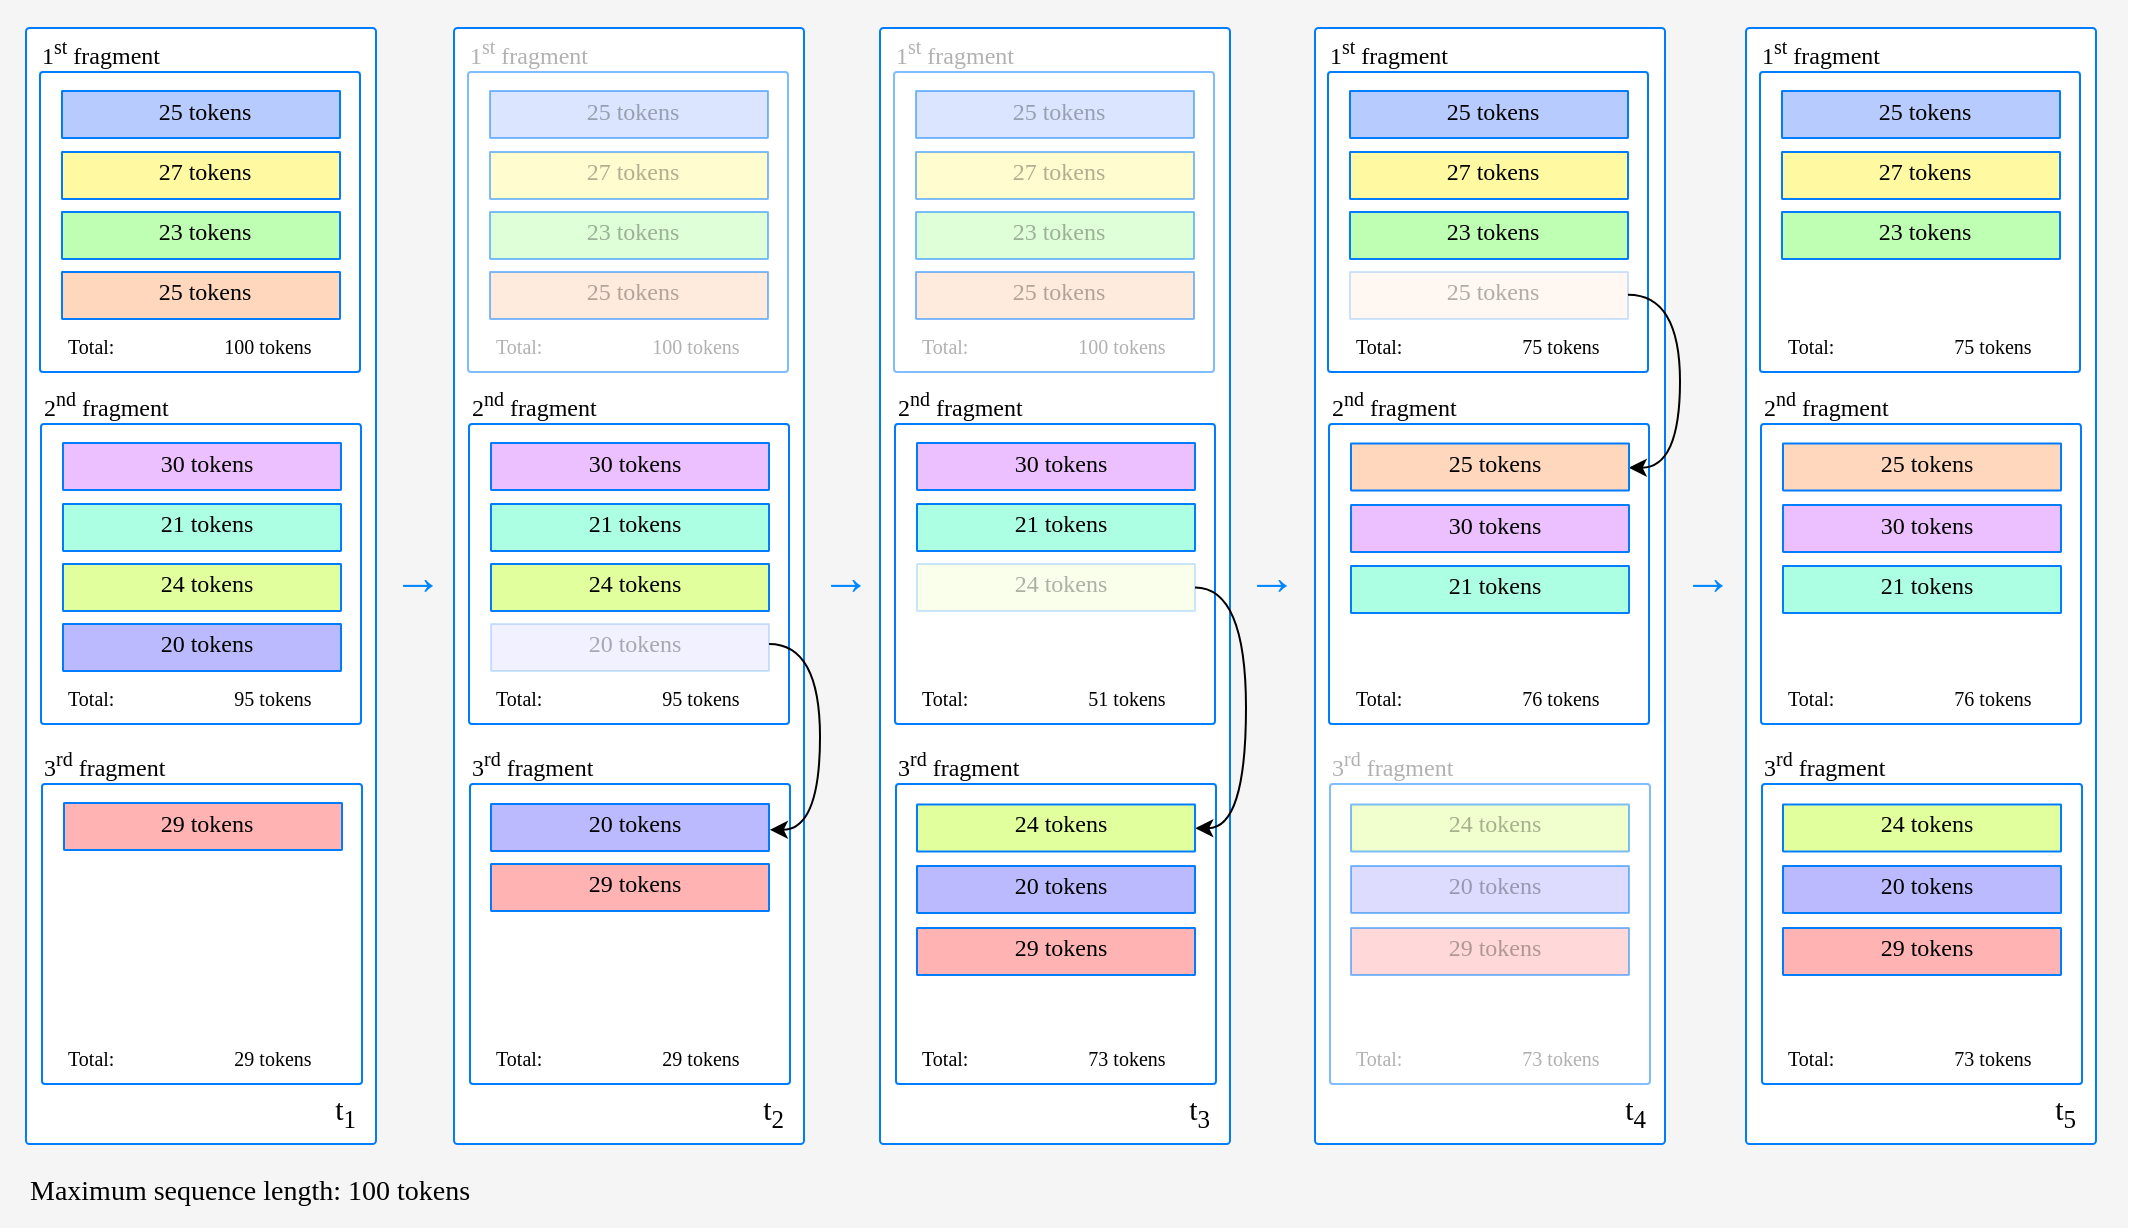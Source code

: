 <mxfile version="14.4.4" type="device"><diagram id="5zDKjftCbUvtxkC0y6ay" name="Page-1"><mxGraphModel dx="1485" dy="807" grid="1" gridSize="10" guides="1" tooltips="1" connect="1" arrows="1" fold="1" page="1" pageScale="1" pageWidth="850" pageHeight="1100" math="0" shadow="0"><root><mxCell id="0"/><mxCell id="1" parent="0"/><mxCell id="MLJmqCAKQUFXYDiCi_xX-1" value="" style="rounded=0;whiteSpace=wrap;html=1;fontFamily=Ubuntu;fontSource=https%3A%2F%2Ffonts.googleapis.com%2Fcss%3Ffamily%3DUbuntu;fontSize=25;fillColor=#F5F5F5;strokeColor=none;" vertex="1" parent="1"><mxGeometry x="30" y="68" width="1064" height="614" as="geometry"/></mxCell><mxCell id="MLJmqCAKQUFXYDiCi_xX-2" value="" style="group" vertex="1" connectable="0" parent="1"><mxGeometry x="903.0" y="82" width="175" height="558" as="geometry"/></mxCell><mxCell id="MLJmqCAKQUFXYDiCi_xX-3" value="" style="rounded=1;whiteSpace=wrap;html=1;arcSize=1;strokeColor=#007cffff;fontFamily=Ubuntu;fontSource=https%3A%2F%2Ffonts.googleapis.com%2Fcss%3Ffamily%3DUbuntu;fillColor=#FFFFFF;" vertex="1" parent="MLJmqCAKQUFXYDiCi_xX-2"><mxGeometry width="175" height="558" as="geometry"/></mxCell><mxCell id="MLJmqCAKQUFXYDiCi_xX-4" value="&lt;font style=&quot;font-size: 15px&quot;&gt;t&lt;sub&gt;5&lt;/sub&gt;&lt;/font&gt;" style="text;html=1;strokeColor=none;fillColor=none;align=right;verticalAlign=middle;whiteSpace=wrap;rounded=0;fontSize=10;fontFamily=Ubuntu;fontSource=https%3A%2F%2Ffonts.googleapis.com%2Fcss%3Ffamily%3DUbuntu;" vertex="1" parent="MLJmqCAKQUFXYDiCi_xX-2"><mxGeometry x="32" y="532" width="135" height="20" as="geometry"/></mxCell><mxCell id="MLJmqCAKQUFXYDiCi_xX-5" value="" style="group" vertex="1" connectable="0" parent="1"><mxGeometry x="687.5" y="82" width="175" height="558" as="geometry"/></mxCell><mxCell id="MLJmqCAKQUFXYDiCi_xX-6" value="" style="rounded=1;whiteSpace=wrap;html=1;arcSize=1;strokeColor=#007cffff;fontFamily=Ubuntu;fontSource=https%3A%2F%2Ffonts.googleapis.com%2Fcss%3Ffamily%3DUbuntu;fillColor=#FFFFFF;" vertex="1" parent="MLJmqCAKQUFXYDiCi_xX-5"><mxGeometry width="175" height="558" as="geometry"/></mxCell><mxCell id="MLJmqCAKQUFXYDiCi_xX-7" value="&lt;font style=&quot;font-size: 15px&quot;&gt;t&lt;sub&gt;4&lt;/sub&gt;&lt;br&gt;&lt;/font&gt;" style="text;html=1;strokeColor=none;fillColor=none;align=right;verticalAlign=middle;whiteSpace=wrap;rounded=0;fontSize=10;fontFamily=Ubuntu;fontSource=https%3A%2F%2Ffonts.googleapis.com%2Fcss%3Ffamily%3DUbuntu;" vertex="1" parent="MLJmqCAKQUFXYDiCi_xX-5"><mxGeometry x="32" y="532" width="135" height="20" as="geometry"/></mxCell><mxCell id="MLJmqCAKQUFXYDiCi_xX-8" value="" style="rounded=1;whiteSpace=wrap;html=1;arcSize=1;strokeColor=#007cffff;fontFamily=Ubuntu;fontSource=https%3A%2F%2Ffonts.googleapis.com%2Fcss%3Ffamily%3DUbuntu;fillColor=#FFFFFF;" vertex="1" parent="1"><mxGeometry x="470" y="82" width="175" height="558" as="geometry"/></mxCell><mxCell id="MLJmqCAKQUFXYDiCi_xX-9" value="&lt;font style=&quot;font-size: 15px&quot;&gt;t&lt;sub&gt;3&lt;/sub&gt;&lt;br&gt;&lt;/font&gt;" style="text;html=1;strokeColor=none;fillColor=none;align=right;verticalAlign=middle;whiteSpace=wrap;rounded=0;fontSize=10;fontFamily=Ubuntu;fontSource=https%3A%2F%2Ffonts.googleapis.com%2Fcss%3Ffamily%3DUbuntu;" vertex="1" parent="1"><mxGeometry x="502" y="614" width="135" height="20" as="geometry"/></mxCell><mxCell id="MLJmqCAKQUFXYDiCi_xX-10" value="" style="group" vertex="1" connectable="0" parent="1"><mxGeometry x="43" y="82" width="175" height="558" as="geometry"/></mxCell><mxCell id="MLJmqCAKQUFXYDiCi_xX-11" value="" style="rounded=1;whiteSpace=wrap;html=1;arcSize=1;strokeColor=#007cffff;fontFamily=Ubuntu;fontSource=https%3A%2F%2Ffonts.googleapis.com%2Fcss%3Ffamily%3DUbuntu;fillColor=#FFFFFF;" vertex="1" parent="MLJmqCAKQUFXYDiCi_xX-10"><mxGeometry width="175" height="558" as="geometry"/></mxCell><mxCell id="MLJmqCAKQUFXYDiCi_xX-12" value="&lt;font style=&quot;font-size: 15px&quot;&gt;t&lt;sub&gt;1&lt;/sub&gt;&lt;br&gt;&lt;/font&gt;" style="text;html=1;strokeColor=none;fillColor=none;align=right;verticalAlign=middle;whiteSpace=wrap;rounded=0;fontSize=10;fontFamily=Ubuntu;fontSource=https%3A%2F%2Ffonts.googleapis.com%2Fcss%3Ffamily%3DUbuntu;" vertex="1" parent="MLJmqCAKQUFXYDiCi_xX-10"><mxGeometry x="32" y="532" width="135" height="20" as="geometry"/></mxCell><mxCell id="MLJmqCAKQUFXYDiCi_xX-13" value="" style="group" vertex="1" connectable="0" parent="1"><mxGeometry x="257" y="82" width="175" height="558" as="geometry"/></mxCell><mxCell id="MLJmqCAKQUFXYDiCi_xX-14" value="" style="rounded=1;whiteSpace=wrap;html=1;arcSize=1;strokeColor=#007cffff;fontFamily=Ubuntu;fontSource=https%3A%2F%2Ffonts.googleapis.com%2Fcss%3Ffamily%3DUbuntu;fillColor=#FFFFFF;" vertex="1" parent="MLJmqCAKQUFXYDiCi_xX-13"><mxGeometry width="175" height="558" as="geometry"/></mxCell><mxCell id="MLJmqCAKQUFXYDiCi_xX-15" value="&lt;font style=&quot;font-size: 15px&quot;&gt;t&lt;sub&gt;2&lt;/sub&gt;&lt;br&gt;&lt;/font&gt;" style="text;html=1;strokeColor=none;fillColor=none;align=right;verticalAlign=middle;whiteSpace=wrap;rounded=0;fontSize=10;fontFamily=Ubuntu;fontSource=https%3A%2F%2Ffonts.googleapis.com%2Fcss%3Ffamily%3DUbuntu;" vertex="1" parent="MLJmqCAKQUFXYDiCi_xX-13"><mxGeometry x="32" y="532" width="135" height="20" as="geometry"/></mxCell><mxCell id="MLJmqCAKQUFXYDiCi_xX-16" value="" style="rounded=1;whiteSpace=wrap;html=1;arcSize=1;strokeColor=#007cffff;fontFamily=Ubuntu;fontSource=https%3A%2F%2Ffonts.googleapis.com%2Fcss%3Ffamily%3DUbuntu;fillColor=#FFFFFF;" vertex="1" parent="1"><mxGeometry x="694.5" y="280.01" width="160" height="149.99" as="geometry"/></mxCell><mxCell id="MLJmqCAKQUFXYDiCi_xX-17" value="" style="rounded=1;whiteSpace=wrap;html=1;arcSize=1;strokeColor=#007cffff;fontFamily=Ubuntu;fontSource=https%3A%2F%2Ffonts.googleapis.com%2Fcss%3Ffamily%3DUbuntu;fillColor=#FFFFFF;" vertex="1" parent="1"><mxGeometry x="50" y="104.01" width="160" height="149.99" as="geometry"/></mxCell><mxCell id="MLJmqCAKQUFXYDiCi_xX-18" value="" style="rounded=1;whiteSpace=wrap;html=1;arcSize=1;strokeColor=#007cffff;fontFamily=Ubuntu;fontSource=https%3A%2F%2Ffonts.googleapis.com%2Fcss%3Ffamily%3DUbuntu;fillColor=#FFD7BD;" vertex="1" parent="1"><mxGeometry x="61" y="203.995" width="139" height="23.5" as="geometry"/></mxCell><mxCell id="MLJmqCAKQUFXYDiCi_xX-19" value="&lt;div align=&quot;center&quot;&gt;&lt;font style=&quot;font-size: 12px&quot; data-font-src=&quot;https://fonts.googleapis.com/css?family=Ubuntu&quot; face=&quot;Ubuntu&quot;&gt;25 &lt;/font&gt;&lt;font style=&quot;font-size: 12px&quot; data-font-src=&quot;https://fonts.googleapis.com/css?family=Ubuntu&quot; face=&quot;Ubuntu&quot;&gt;tokens&lt;/font&gt;&lt;/div&gt;" style="text;html=1;fillColor=none;align=center;verticalAlign=middle;rounded=0;labelPosition=center;verticalLabelPosition=middle;fontFamily=Courier New;labelBorderColor=none;spacing=0;spacingLeft=0;whiteSpace=wrap;fontSize=7;" vertex="1" parent="1"><mxGeometry x="65.41" y="203.995" width="134.59" height="20" as="geometry"/></mxCell><mxCell id="MLJmqCAKQUFXYDiCi_xX-20" value="" style="rounded=1;whiteSpace=wrap;html=1;arcSize=1;strokeColor=#007cffff;fontFamily=Ubuntu;fontSource=https%3A%2F%2Ffonts.googleapis.com%2Fcss%3Ffamily%3DUbuntu;fillColor=#BFFFB3;" vertex="1" parent="1"><mxGeometry x="61" y="173.995" width="139" height="23.5" as="geometry"/></mxCell><mxCell id="MLJmqCAKQUFXYDiCi_xX-21" value="" style="rounded=1;whiteSpace=wrap;html=1;arcSize=1;strokeColor=#007cffff;fontFamily=Ubuntu;fontSource=https%3A%2F%2Ffonts.googleapis.com%2Fcss%3Ffamily%3DUbuntu;fillColor=#FFF9A1;" vertex="1" parent="1"><mxGeometry x="61" y="143.995" width="139" height="23.5" as="geometry"/></mxCell><mxCell id="MLJmqCAKQUFXYDiCi_xX-22" value="1&lt;sup&gt;st&lt;/sup&gt; fragment" style="text;html=1;strokeColor=none;fillColor=none;align=left;verticalAlign=middle;whiteSpace=wrap;rounded=0;fontSize=12;fontFamily=Ubuntu;fontSource=https%3A%2F%2Ffonts.googleapis.com%2Fcss%3Ffamily%3DUbuntu;" vertex="1" parent="1"><mxGeometry x="49" y="84" width="100" height="20" as="geometry"/></mxCell><mxCell id="MLJmqCAKQUFXYDiCi_xX-23" value="" style="rounded=1;whiteSpace=wrap;html=1;arcSize=1;strokeColor=#007cffff;fontFamily=Ubuntu;fontSource=https%3A%2F%2Ffonts.googleapis.com%2Fcss%3Ffamily%3DUbuntu;fillColor=#B8CBFF;" vertex="1" parent="1"><mxGeometry x="61" y="113.505" width="139" height="23.5" as="geometry"/></mxCell><mxCell id="MLJmqCAKQUFXYDiCi_xX-24" value="&lt;div align=&quot;center&quot;&gt;&lt;font style=&quot;font-size: 12px&quot; data-font-src=&quot;https://fonts.googleapis.com/css?family=Ubuntu&quot; face=&quot;Ubuntu&quot;&gt;25 tokens&lt;/font&gt;&lt;/div&gt;" style="text;html=1;fillColor=none;align=center;verticalAlign=middle;rounded=0;labelPosition=center;verticalLabelPosition=middle;fontFamily=Courier New;labelBorderColor=none;spacing=0;spacingLeft=0;whiteSpace=wrap;fontSize=7;" vertex="1" parent="1"><mxGeometry x="65.41" y="113.505" width="134.59" height="20" as="geometry"/></mxCell><mxCell id="MLJmqCAKQUFXYDiCi_xX-25" value="&lt;div align=&quot;center&quot;&gt;&lt;font style=&quot;font-size: 12px&quot; data-font-src=&quot;https://fonts.googleapis.com/css?family=Ubuntu&quot; face=&quot;Ubuntu&quot;&gt;27 tokens&lt;/font&gt;&lt;/div&gt;" style="text;html=1;fillColor=none;align=center;verticalAlign=middle;rounded=0;labelPosition=center;verticalLabelPosition=middle;fontFamily=Courier New;labelBorderColor=none;spacing=0;spacingLeft=0;whiteSpace=wrap;fontSize=7;" vertex="1" parent="1"><mxGeometry x="65.41" y="143.995" width="134.59" height="20" as="geometry"/></mxCell><mxCell id="MLJmqCAKQUFXYDiCi_xX-26" value="&lt;div align=&quot;center&quot;&gt;&lt;font style=&quot;font-size: 12px&quot; data-font-src=&quot;https://fonts.googleapis.com/css?family=Ubuntu&quot; face=&quot;Ubuntu&quot;&gt;23 &lt;/font&gt;&lt;font style=&quot;font-size: 12px&quot; data-font-src=&quot;https://fonts.googleapis.com/css?family=Ubuntu&quot; face=&quot;Ubuntu&quot;&gt;tokens&lt;/font&gt;&lt;/div&gt;" style="text;html=1;fillColor=none;align=center;verticalAlign=middle;rounded=0;labelPosition=center;verticalLabelPosition=middle;fontFamily=Courier New;labelBorderColor=none;spacing=0;spacingLeft=0;whiteSpace=wrap;fontSize=7;" vertex="1" parent="1"><mxGeometry x="65.41" y="173.995" width="134.59" height="20" as="geometry"/></mxCell><mxCell id="MLJmqCAKQUFXYDiCi_xX-27" value="Total:&amp;nbsp;&amp;nbsp;&amp;nbsp;&amp;nbsp;&amp;nbsp;&amp;nbsp;&amp;nbsp;&amp;nbsp;&amp;nbsp;&amp;nbsp;&amp;nbsp;&amp;nbsp;&amp;nbsp;&amp;nbsp;&amp;nbsp;&amp;nbsp;&amp;nbsp;&amp;nbsp;&amp;nbsp;&amp;nbsp;&amp;nbsp; 100 tokens" style="text;html=1;strokeColor=none;fillColor=none;align=left;verticalAlign=middle;whiteSpace=wrap;rounded=0;fontSize=10;fontFamily=Ubuntu;fontSource=https%3A%2F%2Ffonts.googleapis.com%2Fcss%3Ffamily%3DUbuntu;" vertex="1" parent="1"><mxGeometry x="62" y="231" width="135" height="20" as="geometry"/></mxCell><mxCell id="MLJmqCAKQUFXYDiCi_xX-28" value="" style="rounded=1;whiteSpace=wrap;html=1;arcSize=1;strokeColor=#007cffff;fontFamily=Ubuntu;fontSource=https%3A%2F%2Ffonts.googleapis.com%2Fcss%3Ffamily%3DUbuntu;fillColor=#FFFFFF;" vertex="1" parent="1"><mxGeometry x="50.5" y="280.01" width="160" height="149.99" as="geometry"/></mxCell><mxCell id="MLJmqCAKQUFXYDiCi_xX-29" value="" style="rounded=1;whiteSpace=wrap;html=1;arcSize=1;strokeColor=#007cffff;fontFamily=Ubuntu;fontSource=https%3A%2F%2Ffonts.googleapis.com%2Fcss%3Ffamily%3DUbuntu;fillColor=#BCBAFF;" vertex="1" parent="1"><mxGeometry x="61.5" y="379.995" width="139" height="23.5" as="geometry"/></mxCell><mxCell id="MLJmqCAKQUFXYDiCi_xX-30" value="&lt;div align=&quot;center&quot;&gt;&lt;font style=&quot;font-size: 12px&quot; data-font-src=&quot;https://fonts.googleapis.com/css?family=Ubuntu&quot; face=&quot;Ubuntu&quot;&gt;20 &lt;/font&gt;&lt;font style=&quot;font-size: 12px&quot; data-font-src=&quot;https://fonts.googleapis.com/css?family=Ubuntu&quot; face=&quot;Ubuntu&quot;&gt;tokens&lt;/font&gt;&lt;/div&gt;" style="text;html=1;fillColor=none;align=center;verticalAlign=middle;rounded=0;labelPosition=center;verticalLabelPosition=middle;fontFamily=Courier New;labelBorderColor=none;spacing=0;spacingLeft=0;whiteSpace=wrap;fontSize=7;" vertex="1" parent="1"><mxGeometry x="65.91" y="379.995" width="134.59" height="20" as="geometry"/></mxCell><mxCell id="MLJmqCAKQUFXYDiCi_xX-31" value="" style="rounded=1;whiteSpace=wrap;html=1;arcSize=1;strokeColor=#007cffff;fontFamily=Ubuntu;fontSource=https%3A%2F%2Ffonts.googleapis.com%2Fcss%3Ffamily%3DUbuntu;fillColor=#E1FF9C;" vertex="1" parent="1"><mxGeometry x="61.5" y="349.995" width="139" height="23.5" as="geometry"/></mxCell><mxCell id="MLJmqCAKQUFXYDiCi_xX-32" value="" style="rounded=1;whiteSpace=wrap;html=1;arcSize=1;strokeColor=#007cffff;fontFamily=Ubuntu;fontSource=https%3A%2F%2Ffonts.googleapis.com%2Fcss%3Ffamily%3DUbuntu;fillColor=#ADFFE4;" vertex="1" parent="1"><mxGeometry x="61.5" y="319.995" width="139" height="23.5" as="geometry"/></mxCell><mxCell id="MLJmqCAKQUFXYDiCi_xX-33" value="2&lt;sup&gt;nd&lt;/sup&gt; fragment" style="text;html=1;strokeColor=none;fillColor=none;align=left;verticalAlign=middle;whiteSpace=wrap;rounded=0;fontSize=12;fontFamily=Ubuntu;fontSource=https%3A%2F%2Ffonts.googleapis.com%2Fcss%3Ffamily%3DUbuntu;" vertex="1" parent="1"><mxGeometry x="49.5" y="260" width="100" height="20" as="geometry"/></mxCell><mxCell id="MLJmqCAKQUFXYDiCi_xX-34" value="" style="rounded=1;whiteSpace=wrap;html=1;arcSize=1;strokeColor=#007cffff;fontFamily=Ubuntu;fontSource=https%3A%2F%2Ffonts.googleapis.com%2Fcss%3Ffamily%3DUbuntu;fillColor=#ECBFFF;" vertex="1" parent="1"><mxGeometry x="61.5" y="289.505" width="139" height="23.5" as="geometry"/></mxCell><mxCell id="MLJmqCAKQUFXYDiCi_xX-35" value="&lt;div align=&quot;center&quot;&gt;&lt;font style=&quot;font-size: 12px&quot; data-font-src=&quot;https://fonts.googleapis.com/css?family=Ubuntu&quot; face=&quot;Ubuntu&quot;&gt;30 &lt;/font&gt;&lt;font style=&quot;font-size: 12px&quot; data-font-src=&quot;https://fonts.googleapis.com/css?family=Ubuntu&quot; face=&quot;Ubuntu&quot;&gt;tokens&lt;/font&gt;&lt;/div&gt;" style="text;html=1;fillColor=none;align=center;verticalAlign=middle;rounded=0;labelPosition=center;verticalLabelPosition=middle;fontFamily=Courier New;labelBorderColor=none;spacing=0;spacingLeft=0;whiteSpace=wrap;fontSize=7;" vertex="1" parent="1"><mxGeometry x="65.91" y="289.505" width="134.59" height="20" as="geometry"/></mxCell><mxCell id="MLJmqCAKQUFXYDiCi_xX-36" value="&lt;div align=&quot;center&quot;&gt;&lt;font style=&quot;font-size: 12px&quot; data-font-src=&quot;https://fonts.googleapis.com/css?family=Ubuntu&quot; face=&quot;Ubuntu&quot;&gt;21 &lt;/font&gt;&lt;font style=&quot;font-size: 12px&quot; data-font-src=&quot;https://fonts.googleapis.com/css?family=Ubuntu&quot; face=&quot;Ubuntu&quot;&gt;tokens&lt;/font&gt;&lt;/div&gt;" style="text;html=1;fillColor=none;align=center;verticalAlign=middle;rounded=0;labelPosition=center;verticalLabelPosition=middle;fontFamily=Courier New;labelBorderColor=none;spacing=0;spacingLeft=0;whiteSpace=wrap;fontSize=7;" vertex="1" parent="1"><mxGeometry x="65.91" y="319.995" width="134.59" height="20" as="geometry"/></mxCell><mxCell id="MLJmqCAKQUFXYDiCi_xX-37" value="&lt;div align=&quot;center&quot;&gt;&lt;font style=&quot;font-size: 12px&quot; data-font-src=&quot;https://fonts.googleapis.com/css?family=Ubuntu&quot; face=&quot;Ubuntu&quot;&gt;24 &lt;/font&gt;&lt;font style=&quot;font-size: 12px&quot; data-font-src=&quot;https://fonts.googleapis.com/css?family=Ubuntu&quot; face=&quot;Ubuntu&quot;&gt;tokens&lt;/font&gt;&lt;/div&gt;" style="text;html=1;fillColor=none;align=center;verticalAlign=middle;rounded=0;labelPosition=center;verticalLabelPosition=middle;fontFamily=Courier New;labelBorderColor=none;spacing=0;spacingLeft=0;whiteSpace=wrap;fontSize=7;" vertex="1" parent="1"><mxGeometry x="65.91" y="349.995" width="134.59" height="20" as="geometry"/></mxCell><mxCell id="MLJmqCAKQUFXYDiCi_xX-38" value="Total:&amp;nbsp;&amp;nbsp;&amp;nbsp;&amp;nbsp;&amp;nbsp;&amp;nbsp;&amp;nbsp;&amp;nbsp;&amp;nbsp;&amp;nbsp;&amp;nbsp;&amp;nbsp;&amp;nbsp;&amp;nbsp;&amp;nbsp;&amp;nbsp;&amp;nbsp;&amp;nbsp;&amp;nbsp;&amp;nbsp;&amp;nbsp;&amp;nbsp;&amp;nbsp; 95 tokens" style="text;html=1;strokeColor=none;fillColor=none;align=left;verticalAlign=middle;whiteSpace=wrap;rounded=0;fontSize=10;fontFamily=Ubuntu;fontSource=https%3A%2F%2Ffonts.googleapis.com%2Fcss%3Ffamily%3DUbuntu;" vertex="1" parent="1"><mxGeometry x="61.5" y="407" width="135" height="20" as="geometry"/></mxCell><mxCell id="MLJmqCAKQUFXYDiCi_xX-39" value="" style="rounded=1;whiteSpace=wrap;html=1;arcSize=1;strokeColor=#007cffff;fontFamily=Ubuntu;fontSource=https%3A%2F%2Ffonts.googleapis.com%2Fcss%3Ffamily%3DUbuntu;fillColor=#FFFFFF;" vertex="1" parent="1"><mxGeometry x="51" y="460.01" width="160" height="149.99" as="geometry"/></mxCell><mxCell id="MLJmqCAKQUFXYDiCi_xX-40" value="3&lt;sup&gt;rd&lt;/sup&gt; fragment" style="text;html=1;strokeColor=none;fillColor=none;align=left;verticalAlign=middle;whiteSpace=wrap;rounded=0;fontSize=12;fontFamily=Ubuntu;fontSource=https%3A%2F%2Ffonts.googleapis.com%2Fcss%3Ffamily%3DUbuntu;" vertex="1" parent="1"><mxGeometry x="50" y="440" width="100" height="20" as="geometry"/></mxCell><mxCell id="MLJmqCAKQUFXYDiCi_xX-41" value="" style="rounded=1;whiteSpace=wrap;html=1;arcSize=1;strokeColor=#007cffff;fontFamily=Ubuntu;fontSource=https%3A%2F%2Ffonts.googleapis.com%2Fcss%3Ffamily%3DUbuntu;fillColor=#FFB3B3;" vertex="1" parent="1"><mxGeometry x="62" y="469.505" width="139" height="23.5" as="geometry"/></mxCell><mxCell id="MLJmqCAKQUFXYDiCi_xX-42" value="&lt;div align=&quot;center&quot;&gt;&lt;font style=&quot;font-size: 12px&quot; data-font-src=&quot;https://fonts.googleapis.com/css?family=Ubuntu&quot; face=&quot;Ubuntu&quot;&gt;29 &lt;/font&gt;&lt;font style=&quot;font-size: 12px&quot; data-font-src=&quot;https://fonts.googleapis.com/css?family=Ubuntu&quot; face=&quot;Ubuntu&quot;&gt;tokens&lt;/font&gt;&lt;/div&gt;" style="text;html=1;fillColor=none;align=center;verticalAlign=middle;rounded=0;labelPosition=center;verticalLabelPosition=middle;fontFamily=Courier New;labelBorderColor=none;spacing=0;spacingLeft=0;whiteSpace=wrap;fontSize=7;" vertex="1" parent="1"><mxGeometry x="66.41" y="469.505" width="134.59" height="20" as="geometry"/></mxCell><mxCell id="MLJmqCAKQUFXYDiCi_xX-43" value="Total:&amp;nbsp;&amp;nbsp;&amp;nbsp;&amp;nbsp;&amp;nbsp;&amp;nbsp;&amp;nbsp;&amp;nbsp;&amp;nbsp;&amp;nbsp;&amp;nbsp;&amp;nbsp;&amp;nbsp;&amp;nbsp;&amp;nbsp;&amp;nbsp;&amp;nbsp;&amp;nbsp;&amp;nbsp;&amp;nbsp;&amp;nbsp;&amp;nbsp;&amp;nbsp; 29 tokens" style="text;html=1;strokeColor=none;fillColor=none;align=left;verticalAlign=middle;whiteSpace=wrap;rounded=0;fontSize=10;fontFamily=Ubuntu;fontSource=https%3A%2F%2Ffonts.googleapis.com%2Fcss%3Ffamily%3DUbuntu;" vertex="1" parent="1"><mxGeometry x="62" y="587" width="135" height="20" as="geometry"/></mxCell><mxCell id="MLJmqCAKQUFXYDiCi_xX-44" value="&lt;font color=&quot;#0087FF&quot;&gt;→&lt;/font&gt;" style="text;html=1;strokeColor=none;fillColor=none;align=center;verticalAlign=middle;whiteSpace=wrap;rounded=0;fontSize=25;" vertex="1" parent="1"><mxGeometry x="219" y="345.01" width="40" height="20" as="geometry"/></mxCell><mxCell id="MLJmqCAKQUFXYDiCi_xX-45" value="" style="rounded=1;whiteSpace=wrap;html=1;arcSize=1;strokeColor=#007cffff;fontFamily=Ubuntu;fontSource=https%3A%2F%2Ffonts.googleapis.com%2Fcss%3Ffamily%3DUbuntu;textOpacity=50;opacity=50;fillColor=#FFFFFF;" vertex="1" parent="1"><mxGeometry x="264" y="104.01" width="160" height="149.99" as="geometry"/></mxCell><mxCell id="MLJmqCAKQUFXYDiCi_xX-46" value="" style="rounded=1;whiteSpace=wrap;html=1;arcSize=1;strokeColor=#007cffff;fontFamily=Ubuntu;fontSource=https%3A%2F%2Ffonts.googleapis.com%2Fcss%3Ffamily%3DUbuntu;fillColor=#FFD7BD;textOpacity=50;opacity=50;" vertex="1" parent="1"><mxGeometry x="275" y="203.995" width="139" height="23.5" as="geometry"/></mxCell><mxCell id="MLJmqCAKQUFXYDiCi_xX-47" value="&lt;div align=&quot;center&quot;&gt;&lt;font style=&quot;font-size: 12px&quot; data-font-src=&quot;https://fonts.googleapis.com/css?family=Ubuntu&quot; face=&quot;Ubuntu&quot;&gt;25 &lt;/font&gt;&lt;font style=&quot;font-size: 12px&quot; data-font-src=&quot;https://fonts.googleapis.com/css?family=Ubuntu&quot; face=&quot;Ubuntu&quot;&gt;tokens&lt;/font&gt;&lt;/div&gt;" style="text;html=1;fillColor=none;align=center;verticalAlign=middle;rounded=0;labelPosition=center;verticalLabelPosition=middle;fontFamily=Courier New;labelBorderColor=none;spacing=0;spacingLeft=0;whiteSpace=wrap;fontSize=7;textOpacity=30;opacity=50;" vertex="1" parent="1"><mxGeometry x="279.41" y="203.995" width="134.59" height="20" as="geometry"/></mxCell><mxCell id="MLJmqCAKQUFXYDiCi_xX-48" value="" style="rounded=1;whiteSpace=wrap;html=1;arcSize=1;strokeColor=#007cffff;fontFamily=Ubuntu;fontSource=https%3A%2F%2Ffonts.googleapis.com%2Fcss%3Ffamily%3DUbuntu;fillColor=#BFFFB3;textOpacity=50;opacity=50;" vertex="1" parent="1"><mxGeometry x="275" y="173.995" width="139" height="23.5" as="geometry"/></mxCell><mxCell id="MLJmqCAKQUFXYDiCi_xX-49" value="" style="rounded=1;whiteSpace=wrap;html=1;arcSize=1;strokeColor=#007cffff;fontFamily=Ubuntu;fontSource=https%3A%2F%2Ffonts.googleapis.com%2Fcss%3Ffamily%3DUbuntu;fillColor=#FFF9A1;textOpacity=30;opacity=50;" vertex="1" parent="1"><mxGeometry x="275" y="143.995" width="139" height="23.5" as="geometry"/></mxCell><mxCell id="MLJmqCAKQUFXYDiCi_xX-50" value="1&lt;sup&gt;st&lt;/sup&gt; fragment" style="text;html=1;strokeColor=none;fillColor=none;align=left;verticalAlign=middle;whiteSpace=wrap;rounded=0;fontSize=12;fontFamily=Ubuntu;fontSource=https%3A%2F%2Ffonts.googleapis.com%2Fcss%3Ffamily%3DUbuntu;textOpacity=30;opacity=50;" vertex="1" parent="1"><mxGeometry x="263" y="84" width="100" height="20" as="geometry"/></mxCell><mxCell id="MLJmqCAKQUFXYDiCi_xX-51" value="" style="rounded=1;whiteSpace=wrap;html=1;arcSize=1;strokeColor=#007cffff;fontFamily=Ubuntu;fontSource=https%3A%2F%2Ffonts.googleapis.com%2Fcss%3Ffamily%3DUbuntu;fillColor=#B8CBFF;textOpacity=50;opacity=50;" vertex="1" parent="1"><mxGeometry x="275" y="113.505" width="139" height="23.5" as="geometry"/></mxCell><mxCell id="MLJmqCAKQUFXYDiCi_xX-52" value="&lt;div align=&quot;center&quot;&gt;&lt;font style=&quot;font-size: 12px&quot; data-font-src=&quot;https://fonts.googleapis.com/css?family=Ubuntu&quot; face=&quot;Ubuntu&quot;&gt;25 &lt;/font&gt;&lt;font style=&quot;font-size: 12px&quot; data-font-src=&quot;https://fonts.googleapis.com/css?family=Ubuntu&quot; face=&quot;Ubuntu&quot;&gt;tokens&lt;/font&gt;&lt;/div&gt;" style="text;html=1;fillColor=none;align=center;verticalAlign=middle;rounded=0;labelPosition=center;verticalLabelPosition=middle;fontFamily=Courier New;labelBorderColor=none;spacing=0;spacingLeft=0;whiteSpace=wrap;fontSize=7;textOpacity=30;opacity=50;" vertex="1" parent="1"><mxGeometry x="279.41" y="113.505" width="134.59" height="20" as="geometry"/></mxCell><mxCell id="MLJmqCAKQUFXYDiCi_xX-53" value="&lt;div align=&quot;center&quot;&gt;&lt;font style=&quot;font-size: 12px&quot; data-font-src=&quot;https://fonts.googleapis.com/css?family=Ubuntu&quot; face=&quot;Ubuntu&quot;&gt;27 &lt;/font&gt;&lt;font style=&quot;font-size: 12px&quot; data-font-src=&quot;https://fonts.googleapis.com/css?family=Ubuntu&quot; face=&quot;Ubuntu&quot;&gt;tokens&lt;/font&gt;&lt;/div&gt;" style="text;html=1;fillColor=none;align=center;verticalAlign=middle;rounded=0;labelPosition=center;verticalLabelPosition=middle;fontFamily=Courier New;labelBorderColor=none;spacing=0;spacingLeft=0;whiteSpace=wrap;fontSize=7;textOpacity=30;opacity=50;" vertex="1" parent="1"><mxGeometry x="279.41" y="143.995" width="134.59" height="20" as="geometry"/></mxCell><mxCell id="MLJmqCAKQUFXYDiCi_xX-54" value="&lt;div align=&quot;center&quot;&gt;&lt;font style=&quot;font-size: 12px&quot; data-font-src=&quot;https://fonts.googleapis.com/css?family=Ubuntu&quot; face=&quot;Ubuntu&quot;&gt;23 &lt;/font&gt;&lt;font style=&quot;font-size: 12px&quot; data-font-src=&quot;https://fonts.googleapis.com/css?family=Ubuntu&quot; face=&quot;Ubuntu&quot;&gt;tokens&lt;/font&gt;&lt;/div&gt;" style="text;html=1;fillColor=none;align=center;verticalAlign=middle;rounded=0;labelPosition=center;verticalLabelPosition=middle;fontFamily=Courier New;labelBorderColor=none;spacing=0;spacingLeft=0;whiteSpace=wrap;fontSize=7;textOpacity=30;opacity=50;" vertex="1" parent="1"><mxGeometry x="279.41" y="173.995" width="134.59" height="20" as="geometry"/></mxCell><mxCell id="MLJmqCAKQUFXYDiCi_xX-55" value="Total:&amp;nbsp;&amp;nbsp;&amp;nbsp;&amp;nbsp;&amp;nbsp;&amp;nbsp;&amp;nbsp;&amp;nbsp;&amp;nbsp;&amp;nbsp;&amp;nbsp;&amp;nbsp;&amp;nbsp;&amp;nbsp;&amp;nbsp;&amp;nbsp;&amp;nbsp;&amp;nbsp;&amp;nbsp;&amp;nbsp;&amp;nbsp; 100 tokens" style="text;html=1;strokeColor=none;fillColor=none;align=left;verticalAlign=middle;whiteSpace=wrap;rounded=0;fontSize=10;fontFamily=Ubuntu;fontSource=https%3A%2F%2Ffonts.googleapis.com%2Fcss%3Ffamily%3DUbuntu;textOpacity=30;opacity=50;" vertex="1" parent="1"><mxGeometry x="276" y="231" width="135" height="20" as="geometry"/></mxCell><mxCell id="MLJmqCAKQUFXYDiCi_xX-56" value="" style="rounded=1;whiteSpace=wrap;html=1;arcSize=1;strokeColor=#007cffff;fontFamily=Ubuntu;fontSource=https%3A%2F%2Ffonts.googleapis.com%2Fcss%3Ffamily%3DUbuntu;fillColor=#FFFFFF;" vertex="1" parent="1"><mxGeometry x="264.5" y="280.01" width="160" height="149.99" as="geometry"/></mxCell><mxCell id="MLJmqCAKQUFXYDiCi_xX-57" value="" style="rounded=1;whiteSpace=wrap;html=1;arcSize=1;strokeColor=#007cffff;fontFamily=Ubuntu;fontSource=https%3A%2F%2Ffonts.googleapis.com%2Fcss%3Ffamily%3DUbuntu;fillColor=#ADFFE4;" vertex="1" parent="1"><mxGeometry x="275.5" y="319.995" width="139" height="23.5" as="geometry"/></mxCell><mxCell id="MLJmqCAKQUFXYDiCi_xX-58" value="2&lt;sup&gt;nd&lt;/sup&gt; fragment" style="text;html=1;strokeColor=none;fillColor=none;align=left;verticalAlign=middle;whiteSpace=wrap;rounded=0;fontSize=12;fontFamily=Ubuntu;fontSource=https%3A%2F%2Ffonts.googleapis.com%2Fcss%3Ffamily%3DUbuntu;" vertex="1" parent="1"><mxGeometry x="263.5" y="260" width="100" height="20" as="geometry"/></mxCell><mxCell id="MLJmqCAKQUFXYDiCi_xX-59" value="" style="rounded=1;whiteSpace=wrap;html=1;arcSize=1;strokeColor=#007cffff;fontFamily=Ubuntu;fontSource=https%3A%2F%2Ffonts.googleapis.com%2Fcss%3Ffamily%3DUbuntu;fillColor=#ECBFFF;" vertex="1" parent="1"><mxGeometry x="275.5" y="289.505" width="139" height="23.5" as="geometry"/></mxCell><mxCell id="MLJmqCAKQUFXYDiCi_xX-60" value="&lt;div align=&quot;center&quot;&gt;&lt;font style=&quot;font-size: 12px&quot; data-font-src=&quot;https://fonts.googleapis.com/css?family=Ubuntu&quot; face=&quot;Ubuntu&quot;&gt;30 &lt;/font&gt;&lt;font style=&quot;font-size: 12px&quot; data-font-src=&quot;https://fonts.googleapis.com/css?family=Ubuntu&quot; face=&quot;Ubuntu&quot;&gt;tokens&lt;/font&gt;&lt;/div&gt;" style="text;html=1;fillColor=none;align=center;verticalAlign=middle;rounded=0;labelPosition=center;verticalLabelPosition=middle;fontFamily=Courier New;labelBorderColor=none;spacing=0;spacingLeft=0;whiteSpace=wrap;fontSize=7;" vertex="1" parent="1"><mxGeometry x="279.91" y="289.505" width="134.59" height="20" as="geometry"/></mxCell><mxCell id="MLJmqCAKQUFXYDiCi_xX-61" value="&lt;div align=&quot;center&quot;&gt;&lt;div align=&quot;center&quot;&gt;&lt;font style=&quot;font-size: 12px&quot; data-font-src=&quot;https://fonts.googleapis.com/css?family=Ubuntu&quot; face=&quot;Ubuntu&quot;&gt;21 &lt;/font&gt;&lt;font style=&quot;font-size: 12px&quot; data-font-src=&quot;https://fonts.googleapis.com/css?family=Ubuntu&quot; face=&quot;Ubuntu&quot;&gt;tokens&lt;/font&gt;&lt;/div&gt;&lt;/div&gt;" style="text;html=1;fillColor=none;align=center;verticalAlign=middle;rounded=0;labelPosition=center;verticalLabelPosition=middle;fontFamily=Courier New;labelBorderColor=none;spacing=0;spacingLeft=0;whiteSpace=wrap;fontSize=7;" vertex="1" parent="1"><mxGeometry x="279.91" y="319.995" width="134.59" height="20" as="geometry"/></mxCell><mxCell id="MLJmqCAKQUFXYDiCi_xX-62" value="Total:&amp;nbsp;&amp;nbsp;&amp;nbsp;&amp;nbsp;&amp;nbsp;&amp;nbsp;&amp;nbsp;&amp;nbsp;&amp;nbsp;&amp;nbsp;&amp;nbsp;&amp;nbsp;&amp;nbsp;&amp;nbsp;&amp;nbsp;&amp;nbsp;&amp;nbsp;&amp;nbsp;&amp;nbsp;&amp;nbsp;&amp;nbsp;&amp;nbsp;&amp;nbsp; 95 tokens" style="text;html=1;strokeColor=none;fillColor=none;align=left;verticalAlign=middle;whiteSpace=wrap;rounded=0;fontSize=10;fontFamily=Ubuntu;fontSource=https%3A%2F%2Ffonts.googleapis.com%2Fcss%3Ffamily%3DUbuntu;" vertex="1" parent="1"><mxGeometry x="275.5" y="407" width="135" height="20" as="geometry"/></mxCell><mxCell id="MLJmqCAKQUFXYDiCi_xX-63" value="" style="rounded=1;whiteSpace=wrap;html=1;arcSize=1;strokeColor=#007cffff;fontFamily=Ubuntu;fontSource=https%3A%2F%2Ffonts.googleapis.com%2Fcss%3Ffamily%3DUbuntu;fillColor=#FFFFFF;" vertex="1" parent="1"><mxGeometry x="265" y="460.01" width="160" height="149.99" as="geometry"/></mxCell><mxCell id="MLJmqCAKQUFXYDiCi_xX-64" value="3&lt;sup&gt;rd&lt;/sup&gt; fragment" style="text;html=1;strokeColor=none;fillColor=none;align=left;verticalAlign=middle;whiteSpace=wrap;rounded=0;fontSize=12;fontFamily=Ubuntu;fontSource=https%3A%2F%2Ffonts.googleapis.com%2Fcss%3Ffamily%3DUbuntu;" vertex="1" parent="1"><mxGeometry x="264" y="440" width="100" height="20" as="geometry"/></mxCell><mxCell id="MLJmqCAKQUFXYDiCi_xX-65" value="Total:&amp;nbsp;&amp;nbsp;&amp;nbsp;&amp;nbsp;&amp;nbsp;&amp;nbsp;&amp;nbsp;&amp;nbsp;&amp;nbsp;&amp;nbsp;&amp;nbsp;&amp;nbsp;&amp;nbsp;&amp;nbsp;&amp;nbsp;&amp;nbsp;&amp;nbsp;&amp;nbsp;&amp;nbsp;&amp;nbsp;&amp;nbsp;&amp;nbsp;&amp;nbsp; 29 tokens" style="text;html=1;strokeColor=none;fillColor=none;align=left;verticalAlign=middle;whiteSpace=wrap;rounded=0;fontSize=10;fontFamily=Ubuntu;fontSource=https%3A%2F%2Ffonts.googleapis.com%2Fcss%3Ffamily%3DUbuntu;" vertex="1" parent="1"><mxGeometry x="276" y="587" width="135" height="20" as="geometry"/></mxCell><mxCell id="MLJmqCAKQUFXYDiCi_xX-66" value="&lt;font color=&quot;#0087FF&quot;&gt;→&lt;/font&gt;" style="text;html=1;strokeColor=none;fillColor=none;align=center;verticalAlign=middle;whiteSpace=wrap;rounded=0;fontSize=25;" vertex="1" parent="1"><mxGeometry x="433" y="345.01" width="40" height="20" as="geometry"/></mxCell><mxCell id="MLJmqCAKQUFXYDiCi_xX-67" value="" style="group" vertex="1" connectable="0" parent="1"><mxGeometry x="275.5" y="500.005" width="139" height="23.5" as="geometry"/></mxCell><mxCell id="MLJmqCAKQUFXYDiCi_xX-68" value="" style="rounded=1;whiteSpace=wrap;html=1;arcSize=1;strokeColor=#007cffff;fontFamily=Ubuntu;fontSource=https%3A%2F%2Ffonts.googleapis.com%2Fcss%3Ffamily%3DUbuntu;fillColor=#FFB3B3;" vertex="1" parent="MLJmqCAKQUFXYDiCi_xX-67"><mxGeometry width="139" height="23.5" as="geometry"/></mxCell><mxCell id="MLJmqCAKQUFXYDiCi_xX-69" value="&lt;div align=&quot;center&quot;&gt;&lt;font style=&quot;font-size: 12px&quot; data-font-src=&quot;https://fonts.googleapis.com/css?family=Ubuntu&quot; face=&quot;Ubuntu&quot;&gt;29 &lt;/font&gt;&lt;font style=&quot;font-size: 12px&quot; data-font-src=&quot;https://fonts.googleapis.com/css?family=Ubuntu&quot; face=&quot;Ubuntu&quot;&gt;tokens&lt;/font&gt;&lt;/div&gt;" style="text;html=1;fillColor=none;align=center;verticalAlign=middle;rounded=0;labelPosition=center;verticalLabelPosition=middle;fontFamily=Courier New;labelBorderColor=none;spacing=0;spacingLeft=0;whiteSpace=wrap;fontSize=7;" vertex="1" parent="MLJmqCAKQUFXYDiCi_xX-67"><mxGeometry x="4.41" width="134.59" height="20" as="geometry"/></mxCell><mxCell id="MLJmqCAKQUFXYDiCi_xX-70" value="" style="group" vertex="1" connectable="0" parent="1"><mxGeometry x="275.5" y="469.995" width="139" height="23.5" as="geometry"/></mxCell><mxCell id="MLJmqCAKQUFXYDiCi_xX-71" value="" style="rounded=1;whiteSpace=wrap;html=1;arcSize=1;strokeColor=#007cffff;fontFamily=Ubuntu;fontSource=https%3A%2F%2Ffonts.googleapis.com%2Fcss%3Ffamily%3DUbuntu;fillColor=#BCBAFF;" vertex="1" parent="MLJmqCAKQUFXYDiCi_xX-70"><mxGeometry width="139" height="23.5" as="geometry"/></mxCell><mxCell id="MLJmqCAKQUFXYDiCi_xX-72" value="&lt;div align=&quot;center&quot;&gt;&lt;div align=&quot;center&quot;&gt;&lt;font style=&quot;font-size: 12px&quot; data-font-src=&quot;https://fonts.googleapis.com/css?family=Ubuntu&quot; face=&quot;Ubuntu&quot;&gt;20 &lt;/font&gt;&lt;font style=&quot;font-size: 12px&quot; data-font-src=&quot;https://fonts.googleapis.com/css?family=Ubuntu&quot; face=&quot;Ubuntu&quot;&gt;tokens&lt;/font&gt;&lt;/div&gt;&lt;/div&gt;" style="text;html=1;fillColor=none;align=center;verticalAlign=middle;rounded=0;labelPosition=center;verticalLabelPosition=middle;fontFamily=Courier New;labelBorderColor=none;spacing=0;spacingLeft=0;whiteSpace=wrap;fontSize=7;" vertex="1" parent="MLJmqCAKQUFXYDiCi_xX-70"><mxGeometry x="4.41" width="134.59" height="20" as="geometry"/></mxCell><mxCell id="MLJmqCAKQUFXYDiCi_xX-73" value="" style="group" vertex="1" connectable="0" parent="1"><mxGeometry x="275.5" y="349.995" width="139.0" height="23.5" as="geometry"/></mxCell><mxCell id="MLJmqCAKQUFXYDiCi_xX-74" value="" style="rounded=1;whiteSpace=wrap;html=1;arcSize=1;strokeColor=#007cffff;fontFamily=Ubuntu;fontSource=https%3A%2F%2Ffonts.googleapis.com%2Fcss%3Ffamily%3DUbuntu;fillColor=#E1FF9C;" vertex="1" parent="MLJmqCAKQUFXYDiCi_xX-73"><mxGeometry width="139" height="23.5" as="geometry"/></mxCell><mxCell id="MLJmqCAKQUFXYDiCi_xX-75" value="&lt;div align=&quot;center&quot;&gt;&lt;div align=&quot;center&quot;&gt;&lt;font style=&quot;font-size: 12px&quot; data-font-src=&quot;https://fonts.googleapis.com/css?family=Ubuntu&quot; face=&quot;Ubuntu&quot;&gt;24 &lt;/font&gt;&lt;font style=&quot;font-size: 12px&quot; data-font-src=&quot;https://fonts.googleapis.com/css?family=Ubuntu&quot; face=&quot;Ubuntu&quot;&gt;tokens&lt;/font&gt;&lt;/div&gt;&lt;/div&gt;" style="text;html=1;fillColor=none;align=center;verticalAlign=middle;rounded=0;labelPosition=center;verticalLabelPosition=middle;fontFamily=Courier New;labelBorderColor=none;spacing=0;spacingLeft=0;whiteSpace=wrap;fontSize=7;" vertex="1" parent="MLJmqCAKQUFXYDiCi_xX-73"><mxGeometry x="4.41" width="134.59" height="20" as="geometry"/></mxCell><mxCell id="MLJmqCAKQUFXYDiCi_xX-76" style="edgeStyle=orthogonalEdgeStyle;rounded=0;orthogonalLoop=1;jettySize=auto;html=1;exitX=1;exitY=0.5;exitDx=0;exitDy=0;entryX=1.003;entryY=0.646;entryDx=0;entryDy=0;endArrow=classic;endFill=1;fontFamily=Ubuntu;fontSource=https%3A%2F%2Ffonts.googleapis.com%2Fcss%3Ffamily%3DUbuntu;fontSize=25;curved=1;entryPerimeter=0;" edge="1" parent="1" source="MLJmqCAKQUFXYDiCi_xX-78" target="MLJmqCAKQUFXYDiCi_xX-72"><mxGeometry relative="1" as="geometry"><Array as="points"><mxPoint x="440" y="390"/><mxPoint x="440" y="483"/></Array></mxGeometry></mxCell><mxCell id="MLJmqCAKQUFXYDiCi_xX-77" value="" style="rounded=1;whiteSpace=wrap;html=1;arcSize=1;strokeColor=#007cffff;fontFamily=Ubuntu;fontSource=https%3A%2F%2Ffonts.googleapis.com%2Fcss%3Ffamily%3DUbuntu;fillColor=#BCBAFF;opacity=20;textOpacity=30;" vertex="1" parent="1"><mxGeometry x="275.5" y="380.005" width="139" height="23.5" as="geometry"/></mxCell><mxCell id="MLJmqCAKQUFXYDiCi_xX-78" value="&lt;div align=&quot;center&quot;&gt;&lt;div align=&quot;center&quot;&gt;&lt;font style=&quot;font-size: 12px&quot; data-font-src=&quot;https://fonts.googleapis.com/css?family=Ubuntu&quot; face=&quot;Ubuntu&quot;&gt;20 &lt;/font&gt;&lt;font style=&quot;font-size: 12px&quot; data-font-src=&quot;https://fonts.googleapis.com/css?family=Ubuntu&quot; face=&quot;Ubuntu&quot;&gt;tokens&lt;/font&gt;&lt;/div&gt;&lt;/div&gt;" style="text;html=1;fillColor=none;align=center;verticalAlign=middle;rounded=0;labelPosition=center;verticalLabelPosition=middle;fontFamily=Courier New;labelBorderColor=none;spacing=0;spacingLeft=0;whiteSpace=wrap;fontSize=7;opacity=40;textOpacity=30;" vertex="1" parent="1"><mxGeometry x="279.91" y="380.005" width="134.59" height="20" as="geometry"/></mxCell><mxCell id="MLJmqCAKQUFXYDiCi_xX-79" value="" style="rounded=1;whiteSpace=wrap;html=1;arcSize=1;strokeColor=#007cffff;fontFamily=Ubuntu;fontSource=https%3A%2F%2Ffonts.googleapis.com%2Fcss%3Ffamily%3DUbuntu;textOpacity=50;opacity=50;fillColor=#FFFFFF;" vertex="1" parent="1"><mxGeometry x="477" y="104.01" width="160" height="149.99" as="geometry"/></mxCell><mxCell id="MLJmqCAKQUFXYDiCi_xX-80" value="" style="rounded=1;whiteSpace=wrap;html=1;arcSize=1;strokeColor=#007cffff;fontFamily=Ubuntu;fontSource=https%3A%2F%2Ffonts.googleapis.com%2Fcss%3Ffamily%3DUbuntu;fillColor=#FFD7BD;textOpacity=50;opacity=50;" vertex="1" parent="1"><mxGeometry x="488" y="203.995" width="139" height="23.5" as="geometry"/></mxCell><mxCell id="MLJmqCAKQUFXYDiCi_xX-81" value="&lt;div align=&quot;center&quot;&gt;&lt;div align=&quot;center&quot;&gt;&lt;font style=&quot;font-size: 12px&quot; data-font-src=&quot;https://fonts.googleapis.com/css?family=Ubuntu&quot; face=&quot;Ubuntu&quot;&gt;25 &lt;/font&gt;&lt;font style=&quot;font-size: 12px&quot; data-font-src=&quot;https://fonts.googleapis.com/css?family=Ubuntu&quot; face=&quot;Ubuntu&quot;&gt;tokens&lt;/font&gt;&lt;/div&gt;&lt;/div&gt;" style="text;html=1;fillColor=none;align=center;verticalAlign=middle;rounded=0;labelPosition=center;verticalLabelPosition=middle;fontFamily=Courier New;labelBorderColor=none;spacing=0;spacingLeft=0;whiteSpace=wrap;fontSize=7;textOpacity=30;opacity=50;" vertex="1" parent="1"><mxGeometry x="492.41" y="203.995" width="134.59" height="20" as="geometry"/></mxCell><mxCell id="MLJmqCAKQUFXYDiCi_xX-82" value="" style="rounded=1;whiteSpace=wrap;html=1;arcSize=1;strokeColor=#007cffff;fontFamily=Ubuntu;fontSource=https%3A%2F%2Ffonts.googleapis.com%2Fcss%3Ffamily%3DUbuntu;fillColor=#BFFFB3;textOpacity=50;opacity=50;" vertex="1" parent="1"><mxGeometry x="488" y="173.995" width="139" height="23.5" as="geometry"/></mxCell><mxCell id="MLJmqCAKQUFXYDiCi_xX-83" value="" style="rounded=1;whiteSpace=wrap;html=1;arcSize=1;strokeColor=#007cffff;fontFamily=Ubuntu;fontSource=https%3A%2F%2Ffonts.googleapis.com%2Fcss%3Ffamily%3DUbuntu;fillColor=#FFF9A1;textOpacity=30;opacity=50;" vertex="1" parent="1"><mxGeometry x="488" y="143.995" width="139" height="23.5" as="geometry"/></mxCell><mxCell id="MLJmqCAKQUFXYDiCi_xX-84" value="1&lt;sup&gt;st&lt;/sup&gt; fragment" style="text;html=1;strokeColor=none;fillColor=none;align=left;verticalAlign=middle;whiteSpace=wrap;rounded=0;fontSize=12;fontFamily=Ubuntu;fontSource=https%3A%2F%2Ffonts.googleapis.com%2Fcss%3Ffamily%3DUbuntu;textOpacity=30;opacity=50;" vertex="1" parent="1"><mxGeometry x="476" y="84" width="100" height="20" as="geometry"/></mxCell><mxCell id="MLJmqCAKQUFXYDiCi_xX-85" value="" style="rounded=1;whiteSpace=wrap;html=1;arcSize=1;strokeColor=#007cffff;fontFamily=Ubuntu;fontSource=https%3A%2F%2Ffonts.googleapis.com%2Fcss%3Ffamily%3DUbuntu;fillColor=#B8CBFF;textOpacity=50;opacity=50;" vertex="1" parent="1"><mxGeometry x="488" y="113.505" width="139" height="23.5" as="geometry"/></mxCell><mxCell id="MLJmqCAKQUFXYDiCi_xX-86" value="&lt;div align=&quot;center&quot;&gt;&lt;font style=&quot;font-size: 12px&quot; data-font-src=&quot;https://fonts.googleapis.com/css?family=Ubuntu&quot; face=&quot;Ubuntu&quot;&gt;25 &lt;/font&gt;&lt;font style=&quot;font-size: 12px&quot; data-font-src=&quot;https://fonts.googleapis.com/css?family=Ubuntu&quot; face=&quot;Ubuntu&quot;&gt;tokens&lt;/font&gt;&lt;/div&gt;" style="text;html=1;fillColor=none;align=center;verticalAlign=middle;rounded=0;labelPosition=center;verticalLabelPosition=middle;fontFamily=Courier New;labelBorderColor=none;spacing=0;spacingLeft=0;whiteSpace=wrap;fontSize=7;textOpacity=30;opacity=50;" vertex="1" parent="1"><mxGeometry x="492.41" y="113.505" width="134.59" height="20" as="geometry"/></mxCell><mxCell id="MLJmqCAKQUFXYDiCi_xX-87" value="&lt;div align=&quot;center&quot;&gt;&lt;font style=&quot;font-size: 12px&quot; data-font-src=&quot;https://fonts.googleapis.com/css?family=Ubuntu&quot; face=&quot;Ubuntu&quot;&gt;27 &lt;/font&gt;&lt;font style=&quot;font-size: 12px&quot; data-font-src=&quot;https://fonts.googleapis.com/css?family=Ubuntu&quot; face=&quot;Ubuntu&quot;&gt;tokens&lt;/font&gt;&lt;/div&gt;" style="text;html=1;fillColor=none;align=center;verticalAlign=middle;rounded=0;labelPosition=center;verticalLabelPosition=middle;fontFamily=Courier New;labelBorderColor=none;spacing=0;spacingLeft=0;whiteSpace=wrap;fontSize=7;textOpacity=30;opacity=50;" vertex="1" parent="1"><mxGeometry x="492.41" y="143.995" width="134.59" height="20" as="geometry"/></mxCell><mxCell id="MLJmqCAKQUFXYDiCi_xX-88" value="&lt;div align=&quot;center&quot;&gt;&lt;div align=&quot;center&quot;&gt;&lt;font style=&quot;font-size: 12px&quot; data-font-src=&quot;https://fonts.googleapis.com/css?family=Ubuntu&quot; face=&quot;Ubuntu&quot;&gt;23 &lt;/font&gt;&lt;font style=&quot;font-size: 12px&quot; data-font-src=&quot;https://fonts.googleapis.com/css?family=Ubuntu&quot; face=&quot;Ubuntu&quot;&gt;tokens&lt;/font&gt;&lt;/div&gt;&lt;/div&gt;" style="text;html=1;fillColor=none;align=center;verticalAlign=middle;rounded=0;labelPosition=center;verticalLabelPosition=middle;fontFamily=Courier New;labelBorderColor=none;spacing=0;spacingLeft=0;whiteSpace=wrap;fontSize=7;textOpacity=30;opacity=50;" vertex="1" parent="1"><mxGeometry x="492.41" y="173.995" width="134.59" height="20" as="geometry"/></mxCell><mxCell id="MLJmqCAKQUFXYDiCi_xX-89" value="Total:&amp;nbsp;&amp;nbsp;&amp;nbsp;&amp;nbsp;&amp;nbsp;&amp;nbsp;&amp;nbsp;&amp;nbsp;&amp;nbsp;&amp;nbsp;&amp;nbsp;&amp;nbsp;&amp;nbsp;&amp;nbsp;&amp;nbsp;&amp;nbsp;&amp;nbsp;&amp;nbsp;&amp;nbsp;&amp;nbsp;&amp;nbsp; 100 tokens" style="text;html=1;strokeColor=none;fillColor=none;align=left;verticalAlign=middle;whiteSpace=wrap;rounded=0;fontSize=10;fontFamily=Ubuntu;fontSource=https%3A%2F%2Ffonts.googleapis.com%2Fcss%3Ffamily%3DUbuntu;textOpacity=30;opacity=50;" vertex="1" parent="1"><mxGeometry x="489" y="231" width="135" height="20" as="geometry"/></mxCell><mxCell id="MLJmqCAKQUFXYDiCi_xX-90" value="" style="rounded=1;whiteSpace=wrap;html=1;arcSize=1;strokeColor=#007cffff;fontFamily=Ubuntu;fontSource=https%3A%2F%2Ffonts.googleapis.com%2Fcss%3Ffamily%3DUbuntu;fillColor=#FFFFFF;" vertex="1" parent="1"><mxGeometry x="477.5" y="280.01" width="160" height="149.99" as="geometry"/></mxCell><mxCell id="MLJmqCAKQUFXYDiCi_xX-91" value="" style="rounded=1;whiteSpace=wrap;html=1;arcSize=1;strokeColor=#007cffff;fontFamily=Ubuntu;fontSource=https%3A%2F%2Ffonts.googleapis.com%2Fcss%3Ffamily%3DUbuntu;fillColor=#ADFFE4;" vertex="1" parent="1"><mxGeometry x="488.5" y="319.995" width="139" height="23.5" as="geometry"/></mxCell><mxCell id="MLJmqCAKQUFXYDiCi_xX-92" value="2&lt;sup&gt;nd&lt;/sup&gt; fragment" style="text;html=1;strokeColor=none;fillColor=none;align=left;verticalAlign=middle;whiteSpace=wrap;rounded=0;fontSize=12;fontFamily=Ubuntu;fontSource=https%3A%2F%2Ffonts.googleapis.com%2Fcss%3Ffamily%3DUbuntu;" vertex="1" parent="1"><mxGeometry x="476.5" y="260" width="100" height="20" as="geometry"/></mxCell><mxCell id="MLJmqCAKQUFXYDiCi_xX-93" value="" style="rounded=1;whiteSpace=wrap;html=1;arcSize=1;strokeColor=#007cffff;fontFamily=Ubuntu;fontSource=https%3A%2F%2Ffonts.googleapis.com%2Fcss%3Ffamily%3DUbuntu;fillColor=#ECBFFF;" vertex="1" parent="1"><mxGeometry x="488.5" y="289.505" width="139" height="23.5" as="geometry"/></mxCell><mxCell id="MLJmqCAKQUFXYDiCi_xX-94" value="&lt;div align=&quot;center&quot;&gt;&lt;font style=&quot;font-size: 12px&quot; data-font-src=&quot;https://fonts.googleapis.com/css?family=Ubuntu&quot; face=&quot;Ubuntu&quot;&gt;30 &lt;/font&gt;&lt;font style=&quot;font-size: 12px&quot; data-font-src=&quot;https://fonts.googleapis.com/css?family=Ubuntu&quot; face=&quot;Ubuntu&quot;&gt;tokens&lt;/font&gt;&lt;/div&gt;" style="text;html=1;fillColor=none;align=center;verticalAlign=middle;rounded=0;labelPosition=center;verticalLabelPosition=middle;fontFamily=Courier New;labelBorderColor=none;spacing=0;spacingLeft=0;whiteSpace=wrap;fontSize=7;" vertex="1" parent="1"><mxGeometry x="492.91" y="289.505" width="134.59" height="20" as="geometry"/></mxCell><mxCell id="MLJmqCAKQUFXYDiCi_xX-95" value="&lt;div align=&quot;center&quot;&gt;&lt;div align=&quot;center&quot;&gt;&lt;font style=&quot;font-size: 12px&quot; data-font-src=&quot;https://fonts.googleapis.com/css?family=Ubuntu&quot; face=&quot;Ubuntu&quot;&gt;21 &lt;/font&gt;&lt;font style=&quot;font-size: 12px&quot; data-font-src=&quot;https://fonts.googleapis.com/css?family=Ubuntu&quot; face=&quot;Ubuntu&quot;&gt;tokens&lt;/font&gt;&lt;/div&gt;&lt;/div&gt;" style="text;html=1;fillColor=none;align=center;verticalAlign=middle;rounded=0;labelPosition=center;verticalLabelPosition=middle;fontFamily=Courier New;labelBorderColor=none;spacing=0;spacingLeft=0;whiteSpace=wrap;fontSize=7;" vertex="1" parent="1"><mxGeometry x="492.91" y="319.995" width="134.59" height="20" as="geometry"/></mxCell><mxCell id="MLJmqCAKQUFXYDiCi_xX-96" value="Total:&amp;nbsp;&amp;nbsp;&amp;nbsp;&amp;nbsp;&amp;nbsp;&amp;nbsp;&amp;nbsp;&amp;nbsp;&amp;nbsp;&amp;nbsp;&amp;nbsp;&amp;nbsp;&amp;nbsp;&amp;nbsp;&amp;nbsp;&amp;nbsp;&amp;nbsp;&amp;nbsp;&amp;nbsp;&amp;nbsp;&amp;nbsp;&amp;nbsp;&amp;nbsp; 51 tokens" style="text;html=1;strokeColor=none;fillColor=none;align=left;verticalAlign=middle;whiteSpace=wrap;rounded=0;fontSize=10;fontFamily=Ubuntu;fontSource=https%3A%2F%2Ffonts.googleapis.com%2Fcss%3Ffamily%3DUbuntu;" vertex="1" parent="1"><mxGeometry x="488.5" y="407" width="135" height="20" as="geometry"/></mxCell><mxCell id="MLJmqCAKQUFXYDiCi_xX-97" value="" style="rounded=1;whiteSpace=wrap;html=1;arcSize=1;strokeColor=#007cffff;fontFamily=Ubuntu;fontSource=https%3A%2F%2Ffonts.googleapis.com%2Fcss%3Ffamily%3DUbuntu;fillColor=#FFFFFF;" vertex="1" parent="1"><mxGeometry x="478" y="460.01" width="160" height="149.99" as="geometry"/></mxCell><mxCell id="MLJmqCAKQUFXYDiCi_xX-98" value="3&lt;sup&gt;rd&lt;/sup&gt; fragment" style="text;html=1;strokeColor=none;fillColor=none;align=left;verticalAlign=middle;whiteSpace=wrap;rounded=0;fontSize=12;fontFamily=Ubuntu;fontSource=https%3A%2F%2Ffonts.googleapis.com%2Fcss%3Ffamily%3DUbuntu;" vertex="1" parent="1"><mxGeometry x="477" y="440" width="100" height="20" as="geometry"/></mxCell><mxCell id="MLJmqCAKQUFXYDiCi_xX-99" value="Total:&amp;nbsp;&amp;nbsp;&amp;nbsp;&amp;nbsp;&amp;nbsp;&amp;nbsp;&amp;nbsp;&amp;nbsp;&amp;nbsp;&amp;nbsp;&amp;nbsp;&amp;nbsp;&amp;nbsp;&amp;nbsp;&amp;nbsp;&amp;nbsp;&amp;nbsp;&amp;nbsp;&amp;nbsp;&amp;nbsp;&amp;nbsp;&amp;nbsp;&amp;nbsp; 73 tokens" style="text;html=1;strokeColor=none;fillColor=none;align=left;verticalAlign=middle;whiteSpace=wrap;rounded=0;fontSize=10;fontFamily=Ubuntu;fontSource=https%3A%2F%2Ffonts.googleapis.com%2Fcss%3Ffamily%3DUbuntu;" vertex="1" parent="1"><mxGeometry x="489" y="587" width="135" height="20" as="geometry"/></mxCell><mxCell id="MLJmqCAKQUFXYDiCi_xX-100" value="&lt;font color=&quot;#0087FF&quot;&gt;→&lt;/font&gt;" style="text;html=1;strokeColor=none;fillColor=none;align=center;verticalAlign=middle;whiteSpace=wrap;rounded=0;fontSize=25;" vertex="1" parent="1"><mxGeometry x="646" y="345.01" width="40" height="20" as="geometry"/></mxCell><mxCell id="MLJmqCAKQUFXYDiCi_xX-101" value="" style="group" vertex="1" connectable="0" parent="1"><mxGeometry x="488.5" y="532.005" width="139" height="23.5" as="geometry"/></mxCell><mxCell id="MLJmqCAKQUFXYDiCi_xX-102" value="" style="rounded=1;whiteSpace=wrap;html=1;arcSize=1;strokeColor=#007cffff;fontFamily=Ubuntu;fontSource=https%3A%2F%2Ffonts.googleapis.com%2Fcss%3Ffamily%3DUbuntu;fillColor=#FFB3B3;" vertex="1" parent="MLJmqCAKQUFXYDiCi_xX-101"><mxGeometry width="139" height="23.5" as="geometry"/></mxCell><mxCell id="MLJmqCAKQUFXYDiCi_xX-103" value="&lt;div align=&quot;center&quot;&gt;&lt;font style=&quot;font-size: 12px&quot; data-font-src=&quot;https://fonts.googleapis.com/css?family=Ubuntu&quot; face=&quot;Ubuntu&quot;&gt;29 &lt;/font&gt;&lt;font style=&quot;font-size: 12px&quot; data-font-src=&quot;https://fonts.googleapis.com/css?family=Ubuntu&quot; face=&quot;Ubuntu&quot;&gt;tokens&lt;/font&gt;&lt;/div&gt;" style="text;html=1;fillColor=none;align=center;verticalAlign=middle;rounded=0;labelPosition=center;verticalLabelPosition=middle;fontFamily=Courier New;labelBorderColor=none;spacing=0;spacingLeft=0;whiteSpace=wrap;fontSize=7;" vertex="1" parent="MLJmqCAKQUFXYDiCi_xX-101"><mxGeometry x="4.41" width="134.59" height="20" as="geometry"/></mxCell><mxCell id="MLJmqCAKQUFXYDiCi_xX-104" value="" style="group" vertex="1" connectable="0" parent="1"><mxGeometry x="488.5" y="500.995" width="139" height="23.5" as="geometry"/></mxCell><mxCell id="MLJmqCAKQUFXYDiCi_xX-105" value="" style="rounded=1;whiteSpace=wrap;html=1;arcSize=1;strokeColor=#007cffff;fontFamily=Ubuntu;fontSource=https%3A%2F%2Ffonts.googleapis.com%2Fcss%3Ffamily%3DUbuntu;fillColor=#BCBAFF;" vertex="1" parent="MLJmqCAKQUFXYDiCi_xX-104"><mxGeometry width="139" height="23.5" as="geometry"/></mxCell><mxCell id="MLJmqCAKQUFXYDiCi_xX-106" value="&lt;div align=&quot;center&quot;&gt;&lt;font style=&quot;font-size: 12px&quot; data-font-src=&quot;https://fonts.googleapis.com/css?family=Ubuntu&quot; face=&quot;Ubuntu&quot;&gt;20 &lt;/font&gt;&lt;font style=&quot;font-size: 12px&quot; data-font-src=&quot;https://fonts.googleapis.com/css?family=Ubuntu&quot; face=&quot;Ubuntu&quot;&gt;tokens&lt;/font&gt;&lt;/div&gt;" style="text;html=1;fillColor=none;align=center;verticalAlign=middle;rounded=0;labelPosition=center;verticalLabelPosition=middle;fontFamily=Courier New;labelBorderColor=none;spacing=0;spacingLeft=0;whiteSpace=wrap;fontSize=7;" vertex="1" parent="MLJmqCAKQUFXYDiCi_xX-104"><mxGeometry x="4.41" width="134.59" height="20" as="geometry"/></mxCell><mxCell id="MLJmqCAKQUFXYDiCi_xX-107" value="" style="group;textOpacity=30;opacity=30;" vertex="1" connectable="0" parent="1"><mxGeometry x="488.5" y="349.995" width="139.0" height="23.5" as="geometry"/></mxCell><mxCell id="MLJmqCAKQUFXYDiCi_xX-108" value="" style="rounded=1;whiteSpace=wrap;html=1;arcSize=1;strokeColor=#007cffff;fontFamily=Ubuntu;fontSource=https%3A%2F%2Ffonts.googleapis.com%2Fcss%3Ffamily%3DUbuntu;fillColor=#E1FF9C;opacity=20;" vertex="1" parent="MLJmqCAKQUFXYDiCi_xX-107"><mxGeometry width="139" height="23.5" as="geometry"/></mxCell><mxCell id="MLJmqCAKQUFXYDiCi_xX-109" value="&lt;div align=&quot;center&quot;&gt;&lt;div align=&quot;center&quot;&gt;&lt;div align=&quot;center&quot;&gt;&lt;font style=&quot;font-size: 12px&quot; data-font-src=&quot;https://fonts.googleapis.com/css?family=Ubuntu&quot; face=&quot;Ubuntu&quot;&gt;24 &lt;/font&gt;&lt;font style=&quot;font-size: 12px&quot; data-font-src=&quot;https://fonts.googleapis.com/css?family=Ubuntu&quot; face=&quot;Ubuntu&quot;&gt;tokens&lt;/font&gt;&lt;/div&gt;&lt;/div&gt;&lt;/div&gt;" style="text;html=1;fillColor=none;align=center;verticalAlign=middle;rounded=0;labelPosition=center;verticalLabelPosition=middle;fontFamily=Courier New;labelBorderColor=none;spacing=0;spacingLeft=0;whiteSpace=wrap;fontSize=7;textOpacity=30;" vertex="1" parent="MLJmqCAKQUFXYDiCi_xX-107"><mxGeometry x="4.41" width="134.59" height="20" as="geometry"/></mxCell><mxCell id="MLJmqCAKQUFXYDiCi_xX-110" style="edgeStyle=orthogonalEdgeStyle;rounded=0;orthogonalLoop=1;jettySize=auto;html=1;exitX=1;exitY=0.5;exitDx=0;exitDy=0;entryX=1.001;entryY=0.591;entryDx=0;entryDy=0;endArrow=classic;endFill=1;fontFamily=Ubuntu;fontSource=https%3A%2F%2Ffonts.googleapis.com%2Fcss%3Ffamily%3DUbuntu;fontSize=25;curved=1;entryPerimeter=0;" edge="1" parent="1" source="MLJmqCAKQUFXYDiCi_xX-108" target="MLJmqCAKQUFXYDiCi_xX-114"><mxGeometry relative="1" as="geometry"><Array as="points"><mxPoint x="653" y="362"/><mxPoint x="653" y="482"/></Array></mxGeometry></mxCell><mxCell id="MLJmqCAKQUFXYDiCi_xX-111" value="" style="group" vertex="1" connectable="0" parent="1"><mxGeometry x="488.5" y="470.245" width="139.0" height="23.5" as="geometry"/></mxCell><mxCell id="MLJmqCAKQUFXYDiCi_xX-112" value="" style="group" vertex="1" connectable="0" parent="MLJmqCAKQUFXYDiCi_xX-111"><mxGeometry width="139.0" height="23.5" as="geometry"/></mxCell><mxCell id="MLJmqCAKQUFXYDiCi_xX-113" value="" style="rounded=1;whiteSpace=wrap;html=1;arcSize=1;strokeColor=#007cffff;fontFamily=Ubuntu;fontSource=https%3A%2F%2Ffonts.googleapis.com%2Fcss%3Ffamily%3DUbuntu;fillColor=#E1FF9C;" vertex="1" parent="MLJmqCAKQUFXYDiCi_xX-112"><mxGeometry width="139" height="23.5" as="geometry"/></mxCell><mxCell id="MLJmqCAKQUFXYDiCi_xX-114" value="&lt;div align=&quot;center&quot;&gt;&lt;div align=&quot;center&quot;&gt;&lt;div align=&quot;center&quot;&gt;&lt;font style=&quot;font-size: 12px&quot; data-font-src=&quot;https://fonts.googleapis.com/css?family=Ubuntu&quot; face=&quot;Ubuntu&quot;&gt;24 &lt;/font&gt;&lt;font style=&quot;font-size: 12px&quot; data-font-src=&quot;https://fonts.googleapis.com/css?family=Ubuntu&quot; face=&quot;Ubuntu&quot;&gt;tokens&lt;/font&gt;&lt;/div&gt;&lt;/div&gt;&lt;/div&gt;" style="text;html=1;fillColor=none;align=center;verticalAlign=middle;rounded=0;labelPosition=center;verticalLabelPosition=middle;fontFamily=Courier New;labelBorderColor=none;spacing=0;spacingLeft=0;whiteSpace=wrap;fontSize=7;" vertex="1" parent="MLJmqCAKQUFXYDiCi_xX-112"><mxGeometry x="4.41" width="134.59" height="20" as="geometry"/></mxCell><mxCell id="MLJmqCAKQUFXYDiCi_xX-115" value="" style="rounded=1;whiteSpace=wrap;html=1;arcSize=1;strokeColor=#007cffff;fontFamily=Ubuntu;fontSource=https%3A%2F%2Ffonts.googleapis.com%2Fcss%3Ffamily%3DUbuntu;fillColor=#FFFFFF;" vertex="1" parent="1"><mxGeometry x="694" y="104.01" width="160" height="149.99" as="geometry"/></mxCell><mxCell id="MLJmqCAKQUFXYDiCi_xX-116" value="" style="rounded=1;whiteSpace=wrap;html=1;arcSize=1;strokeColor=#007cffff;fontFamily=Ubuntu;fontSource=https%3A%2F%2Ffonts.googleapis.com%2Fcss%3Ffamily%3DUbuntu;fillColor=#FFD7BD;opacity=20;" vertex="1" parent="1"><mxGeometry x="705" y="203.995" width="139" height="23.5" as="geometry"/></mxCell><mxCell id="MLJmqCAKQUFXYDiCi_xX-117" style="edgeStyle=orthogonalEdgeStyle;curved=1;rounded=0;orthogonalLoop=1;jettySize=auto;html=1;exitX=1;exitY=0.572;exitDx=0;exitDy=0;entryX=0.999;entryY=0.605;entryDx=0;entryDy=0;endArrow=classic;endFill=1;fontFamily=Ubuntu;fontSource=https%3A%2F%2Ffonts.googleapis.com%2Fcss%3Ffamily%3DUbuntu;fontSize=25;exitPerimeter=0;entryPerimeter=0;" edge="1" parent="1" source="MLJmqCAKQUFXYDiCi_xX-118" target="MLJmqCAKQUFXYDiCi_xX-146"><mxGeometry relative="1" as="geometry"><Array as="points"><mxPoint x="870" y="215"/><mxPoint x="870" y="302"/></Array></mxGeometry></mxCell><mxCell id="MLJmqCAKQUFXYDiCi_xX-118" value="&lt;div align=&quot;center&quot;&gt;&lt;font style=&quot;font-size: 12px&quot; data-font-src=&quot;https://fonts.googleapis.com/css?family=Ubuntu&quot; face=&quot;Ubuntu&quot;&gt;25 &lt;/font&gt;&lt;font style=&quot;font-size: 12px&quot; data-font-src=&quot;https://fonts.googleapis.com/css?family=Ubuntu&quot; face=&quot;Ubuntu&quot;&gt;tokens&lt;/font&gt;&lt;/div&gt;" style="text;html=1;fillColor=none;align=center;verticalAlign=middle;rounded=0;labelPosition=center;verticalLabelPosition=middle;fontFamily=Courier New;labelBorderColor=none;spacing=0;spacingLeft=0;whiteSpace=wrap;fontSize=7;opacity=30;textOpacity=30;" vertex="1" parent="1"><mxGeometry x="709.41" y="203.995" width="134.59" height="20" as="geometry"/></mxCell><mxCell id="MLJmqCAKQUFXYDiCi_xX-119" value="" style="rounded=1;whiteSpace=wrap;html=1;arcSize=1;strokeColor=#007cffff;fontFamily=Ubuntu;fontSource=https%3A%2F%2Ffonts.googleapis.com%2Fcss%3Ffamily%3DUbuntu;fillColor=#BFFFB3;" vertex="1" parent="1"><mxGeometry x="705" y="173.995" width="139" height="23.5" as="geometry"/></mxCell><mxCell id="MLJmqCAKQUFXYDiCi_xX-120" value="" style="rounded=1;whiteSpace=wrap;html=1;arcSize=1;strokeColor=#007cffff;fontFamily=Ubuntu;fontSource=https%3A%2F%2Ffonts.googleapis.com%2Fcss%3Ffamily%3DUbuntu;fillColor=#FFF9A1;" vertex="1" parent="1"><mxGeometry x="705" y="143.995" width="139" height="23.5" as="geometry"/></mxCell><mxCell id="MLJmqCAKQUFXYDiCi_xX-121" value="1&lt;sup&gt;st&lt;/sup&gt; fragment" style="text;html=1;strokeColor=none;fillColor=none;align=left;verticalAlign=middle;whiteSpace=wrap;rounded=0;fontSize=12;fontFamily=Ubuntu;fontSource=https%3A%2F%2Ffonts.googleapis.com%2Fcss%3Ffamily%3DUbuntu;" vertex="1" parent="1"><mxGeometry x="693" y="84" width="100" height="20" as="geometry"/></mxCell><mxCell id="MLJmqCAKQUFXYDiCi_xX-122" value="" style="rounded=1;whiteSpace=wrap;html=1;arcSize=1;strokeColor=#007cffff;fontFamily=Ubuntu;fontSource=https%3A%2F%2Ffonts.googleapis.com%2Fcss%3Ffamily%3DUbuntu;fillColor=#B8CBFF;" vertex="1" parent="1"><mxGeometry x="705" y="113.505" width="139" height="23.5" as="geometry"/></mxCell><mxCell id="MLJmqCAKQUFXYDiCi_xX-123" value="&lt;div align=&quot;center&quot;&gt;&lt;font style=&quot;font-size: 12px&quot; data-font-src=&quot;https://fonts.googleapis.com/css?family=Ubuntu&quot; face=&quot;Ubuntu&quot;&gt;25 &lt;/font&gt;&lt;font style=&quot;font-size: 12px&quot; data-font-src=&quot;https://fonts.googleapis.com/css?family=Ubuntu&quot; face=&quot;Ubuntu&quot;&gt;tokens&lt;/font&gt;&lt;/div&gt;" style="text;html=1;fillColor=none;align=center;verticalAlign=middle;rounded=0;labelPosition=center;verticalLabelPosition=middle;fontFamily=Courier New;labelBorderColor=none;spacing=0;spacingLeft=0;whiteSpace=wrap;fontSize=7;" vertex="1" parent="1"><mxGeometry x="709.41" y="113.505" width="134.59" height="20" as="geometry"/></mxCell><mxCell id="MLJmqCAKQUFXYDiCi_xX-124" value="&lt;div align=&quot;center&quot;&gt;&lt;font style=&quot;font-size: 12px&quot; data-font-src=&quot;https://fonts.googleapis.com/css?family=Ubuntu&quot; face=&quot;Ubuntu&quot;&gt;27 &lt;/font&gt;&lt;font style=&quot;font-size: 12px&quot; data-font-src=&quot;https://fonts.googleapis.com/css?family=Ubuntu&quot; face=&quot;Ubuntu&quot;&gt;tokens&lt;/font&gt;&lt;/div&gt;" style="text;html=1;fillColor=none;align=center;verticalAlign=middle;rounded=0;labelPosition=center;verticalLabelPosition=middle;fontFamily=Courier New;labelBorderColor=none;spacing=0;spacingLeft=0;whiteSpace=wrap;fontSize=7;" vertex="1" parent="1"><mxGeometry x="709.41" y="143.995" width="134.59" height="20" as="geometry"/></mxCell><mxCell id="MLJmqCAKQUFXYDiCi_xX-125" value="&lt;div align=&quot;center&quot;&gt;&lt;font style=&quot;font-size: 12px&quot; data-font-src=&quot;https://fonts.googleapis.com/css?family=Ubuntu&quot; face=&quot;Ubuntu&quot;&gt;23 &lt;/font&gt;&lt;font style=&quot;font-size: 12px&quot; data-font-src=&quot;https://fonts.googleapis.com/css?family=Ubuntu&quot; face=&quot;Ubuntu&quot;&gt;tokens&lt;/font&gt;&lt;/div&gt;" style="text;html=1;fillColor=none;align=center;verticalAlign=middle;rounded=0;labelPosition=center;verticalLabelPosition=middle;fontFamily=Courier New;labelBorderColor=none;spacing=0;spacingLeft=0;whiteSpace=wrap;fontSize=7;" vertex="1" parent="1"><mxGeometry x="709.41" y="173.995" width="134.59" height="20" as="geometry"/></mxCell><mxCell id="MLJmqCAKQUFXYDiCi_xX-126" value="Total:&amp;nbsp;&amp;nbsp;&amp;nbsp;&amp;nbsp;&amp;nbsp;&amp;nbsp;&amp;nbsp;&amp;nbsp;&amp;nbsp;&amp;nbsp;&amp;nbsp;&amp;nbsp; &amp;nbsp; &amp;nbsp;&amp;nbsp;&amp;nbsp;&amp;nbsp;&amp;nbsp; &amp;nbsp;&amp;nbsp; 75 tokens" style="text;html=1;strokeColor=none;fillColor=none;align=left;verticalAlign=middle;whiteSpace=wrap;rounded=0;fontSize=10;fontFamily=Ubuntu;fontSource=https%3A%2F%2Ffonts.googleapis.com%2Fcss%3Ffamily%3DUbuntu;" vertex="1" parent="1"><mxGeometry x="706" y="231" width="135" height="20" as="geometry"/></mxCell><mxCell id="MLJmqCAKQUFXYDiCi_xX-127" value="" style="rounded=1;whiteSpace=wrap;html=1;arcSize=1;strokeColor=#007cffff;fontFamily=Ubuntu;fontSource=https%3A%2F%2Ffonts.googleapis.com%2Fcss%3Ffamily%3DUbuntu;fillColor=#ADFFE4;" vertex="1" parent="1"><mxGeometry x="705.5" y="350.995" width="139" height="23.5" as="geometry"/></mxCell><mxCell id="MLJmqCAKQUFXYDiCi_xX-128" value="2&lt;sup&gt;nd&lt;/sup&gt; fragment" style="text;html=1;strokeColor=none;fillColor=none;align=left;verticalAlign=middle;whiteSpace=wrap;rounded=0;fontSize=12;fontFamily=Ubuntu;fontSource=https%3A%2F%2Ffonts.googleapis.com%2Fcss%3Ffamily%3DUbuntu;" vertex="1" parent="1"><mxGeometry x="693.5" y="260" width="100" height="20" as="geometry"/></mxCell><mxCell id="MLJmqCAKQUFXYDiCi_xX-129" value="&lt;div align=&quot;center&quot;&gt;&lt;div align=&quot;center&quot;&gt;&lt;font style=&quot;font-size: 12px&quot; data-font-src=&quot;https://fonts.googleapis.com/css?family=Ubuntu&quot; face=&quot;Ubuntu&quot;&gt;21 &lt;/font&gt;&lt;font style=&quot;font-size: 12px&quot; data-font-src=&quot;https://fonts.googleapis.com/css?family=Ubuntu&quot; face=&quot;Ubuntu&quot;&gt;tokens&lt;/font&gt;&lt;/div&gt;&lt;/div&gt;" style="text;html=1;fillColor=none;align=center;verticalAlign=middle;rounded=0;labelPosition=center;verticalLabelPosition=middle;fontFamily=Courier New;labelBorderColor=none;spacing=0;spacingLeft=0;whiteSpace=wrap;fontSize=7;" vertex="1" parent="1"><mxGeometry x="709.91" y="350.995" width="134.59" height="20" as="geometry"/></mxCell><mxCell id="MLJmqCAKQUFXYDiCi_xX-130" value="Total:&amp;nbsp;&amp;nbsp;&amp;nbsp;&amp;nbsp;&amp;nbsp;&amp;nbsp;&amp;nbsp;&amp;nbsp;&amp;nbsp;&amp;nbsp;&amp;nbsp;&amp;nbsp;&amp;nbsp;&amp;nbsp;&amp;nbsp;&amp;nbsp;&amp;nbsp;&amp;nbsp;&amp;nbsp;&amp;nbsp;&amp;nbsp;&amp;nbsp;&amp;nbsp; 76 tokens" style="text;html=1;strokeColor=none;fillColor=none;align=left;verticalAlign=middle;whiteSpace=wrap;rounded=0;fontSize=10;fontFamily=Ubuntu;fontSource=https%3A%2F%2Ffonts.googleapis.com%2Fcss%3Ffamily%3DUbuntu;" vertex="1" parent="1"><mxGeometry x="705.5" y="407" width="135" height="20" as="geometry"/></mxCell><mxCell id="MLJmqCAKQUFXYDiCi_xX-131" value="" style="rounded=1;whiteSpace=wrap;html=1;arcSize=1;strokeColor=#007cffff;fontFamily=Ubuntu;fontSource=https%3A%2F%2Ffonts.googleapis.com%2Fcss%3Ffamily%3DUbuntu;fillColor=#FFFFFF;opacity=50;textOpacity=30;" vertex="1" parent="1"><mxGeometry x="695" y="460.01" width="160" height="149.99" as="geometry"/></mxCell><mxCell id="MLJmqCAKQUFXYDiCi_xX-132" value="3&lt;sup&gt;rd&lt;/sup&gt; fragment" style="text;html=1;strokeColor=none;fillColor=none;align=left;verticalAlign=middle;whiteSpace=wrap;rounded=0;fontSize=12;fontFamily=Ubuntu;fontSource=https%3A%2F%2Ffonts.googleapis.com%2Fcss%3Ffamily%3DUbuntu;opacity=50;textOpacity=30;" vertex="1" parent="1"><mxGeometry x="694" y="440" width="100" height="20" as="geometry"/></mxCell><mxCell id="MLJmqCAKQUFXYDiCi_xX-133" value="Total:&amp;nbsp;&amp;nbsp;&amp;nbsp;&amp;nbsp;&amp;nbsp;&amp;nbsp;&amp;nbsp;&amp;nbsp;&amp;nbsp;&amp;nbsp;&amp;nbsp;&amp;nbsp;&amp;nbsp;&amp;nbsp;&amp;nbsp;&amp;nbsp;&amp;nbsp;&amp;nbsp;&amp;nbsp;&amp;nbsp;&amp;nbsp;&amp;nbsp;&amp;nbsp; 73 tokens" style="text;html=1;strokeColor=none;fillColor=none;align=left;verticalAlign=middle;whiteSpace=wrap;rounded=0;fontSize=10;fontFamily=Ubuntu;fontSource=https%3A%2F%2Ffonts.googleapis.com%2Fcss%3Ffamily%3DUbuntu;opacity=50;textOpacity=30;" vertex="1" parent="1"><mxGeometry x="706" y="587" width="135" height="20" as="geometry"/></mxCell><mxCell id="MLJmqCAKQUFXYDiCi_xX-134" value="" style="group;opacity=50;textOpacity=30;" vertex="1" connectable="0" parent="1"><mxGeometry x="705.5" y="532.005" width="139" height="23.5" as="geometry"/></mxCell><mxCell id="MLJmqCAKQUFXYDiCi_xX-135" value="" style="rounded=1;whiteSpace=wrap;html=1;arcSize=1;strokeColor=#007cffff;fontFamily=Ubuntu;fontSource=https%3A%2F%2Ffonts.googleapis.com%2Fcss%3Ffamily%3DUbuntu;fillColor=#FFB3B3;opacity=50;textOpacity=30;" vertex="1" parent="MLJmqCAKQUFXYDiCi_xX-134"><mxGeometry width="139" height="23.5" as="geometry"/></mxCell><mxCell id="MLJmqCAKQUFXYDiCi_xX-136" value="&lt;div align=&quot;center&quot;&gt;&lt;div align=&quot;center&quot;&gt;&lt;font style=&quot;font-size: 12px&quot; data-font-src=&quot;https://fonts.googleapis.com/css?family=Ubuntu&quot; face=&quot;Ubuntu&quot;&gt;29 &lt;/font&gt;&lt;font style=&quot;font-size: 12px&quot; data-font-src=&quot;https://fonts.googleapis.com/css?family=Ubuntu&quot; face=&quot;Ubuntu&quot;&gt;tokens&lt;/font&gt;&lt;/div&gt;&lt;/div&gt;" style="text;html=1;fillColor=none;align=center;verticalAlign=middle;rounded=0;labelPosition=center;verticalLabelPosition=middle;fontFamily=Courier New;labelBorderColor=none;spacing=0;spacingLeft=0;whiteSpace=wrap;fontSize=7;opacity=50;textOpacity=30;" vertex="1" parent="MLJmqCAKQUFXYDiCi_xX-134"><mxGeometry x="4.41" width="134.59" height="20" as="geometry"/></mxCell><mxCell id="MLJmqCAKQUFXYDiCi_xX-137" value="" style="group;opacity=50;textOpacity=30;" vertex="1" connectable="0" parent="1"><mxGeometry x="705.5" y="500.995" width="139" height="23.5" as="geometry"/></mxCell><mxCell id="MLJmqCAKQUFXYDiCi_xX-138" value="" style="rounded=1;whiteSpace=wrap;html=1;arcSize=1;strokeColor=#007cffff;fontFamily=Ubuntu;fontSource=https%3A%2F%2Ffonts.googleapis.com%2Fcss%3Ffamily%3DUbuntu;fillColor=#BCBAFF;opacity=50;textOpacity=30;" vertex="1" parent="MLJmqCAKQUFXYDiCi_xX-137"><mxGeometry width="139" height="23.5" as="geometry"/></mxCell><mxCell id="MLJmqCAKQUFXYDiCi_xX-139" value="&lt;div align=&quot;center&quot;&gt;&lt;div align=&quot;center&quot;&gt;&lt;font style=&quot;font-size: 12px&quot; data-font-src=&quot;https://fonts.googleapis.com/css?family=Ubuntu&quot; face=&quot;Ubuntu&quot;&gt;20 &lt;/font&gt;&lt;font style=&quot;font-size: 12px&quot; data-font-src=&quot;https://fonts.googleapis.com/css?family=Ubuntu&quot; face=&quot;Ubuntu&quot;&gt;tokens&lt;/font&gt;&lt;/div&gt;&lt;/div&gt;" style="text;html=1;fillColor=none;align=center;verticalAlign=middle;rounded=0;labelPosition=center;verticalLabelPosition=middle;fontFamily=Courier New;labelBorderColor=none;spacing=0;spacingLeft=0;whiteSpace=wrap;fontSize=7;opacity=50;textOpacity=30;" vertex="1" parent="MLJmqCAKQUFXYDiCi_xX-137"><mxGeometry x="4.41" width="134.59" height="20" as="geometry"/></mxCell><mxCell id="MLJmqCAKQUFXYDiCi_xX-140" value="" style="group;opacity=50;textOpacity=30;" vertex="1" connectable="0" parent="1"><mxGeometry x="705.5" y="470.245" width="139.0" height="23.5" as="geometry"/></mxCell><mxCell id="MLJmqCAKQUFXYDiCi_xX-141" value="" style="group;opacity=50;textOpacity=30;" vertex="1" connectable="0" parent="MLJmqCAKQUFXYDiCi_xX-140"><mxGeometry width="139.0" height="23.5" as="geometry"/></mxCell><mxCell id="MLJmqCAKQUFXYDiCi_xX-142" value="" style="rounded=1;whiteSpace=wrap;html=1;arcSize=1;strokeColor=#007cffff;fontFamily=Ubuntu;fontSource=https%3A%2F%2Ffonts.googleapis.com%2Fcss%3Ffamily%3DUbuntu;fillColor=#E1FF9C;opacity=50;textOpacity=30;" vertex="1" parent="MLJmqCAKQUFXYDiCi_xX-141"><mxGeometry width="139" height="23.5" as="geometry"/></mxCell><mxCell id="MLJmqCAKQUFXYDiCi_xX-143" value="&lt;div align=&quot;center&quot;&gt;&lt;div align=&quot;center&quot;&gt;&lt;div align=&quot;center&quot;&gt;&lt;font style=&quot;font-size: 12px&quot; data-font-src=&quot;https://fonts.googleapis.com/css?family=Ubuntu&quot; face=&quot;Ubuntu&quot;&gt;24 &lt;/font&gt;&lt;font style=&quot;font-size: 12px&quot; data-font-src=&quot;https://fonts.googleapis.com/css?family=Ubuntu&quot; face=&quot;Ubuntu&quot;&gt;tokens&lt;/font&gt;&lt;/div&gt;&lt;/div&gt;&lt;/div&gt;" style="text;html=1;fillColor=none;align=center;verticalAlign=middle;rounded=0;labelPosition=center;verticalLabelPosition=middle;fontFamily=Courier New;labelBorderColor=none;spacing=0;spacingLeft=0;whiteSpace=wrap;fontSize=7;opacity=50;textOpacity=30;" vertex="1" parent="MLJmqCAKQUFXYDiCi_xX-141"><mxGeometry x="4.41" width="134.59" height="20" as="geometry"/></mxCell><mxCell id="MLJmqCAKQUFXYDiCi_xX-144" value="" style="group" vertex="1" connectable="0" parent="1"><mxGeometry x="705.5" y="289.755" width="139.0" height="23.5" as="geometry"/></mxCell><mxCell id="MLJmqCAKQUFXYDiCi_xX-145" value="" style="rounded=1;whiteSpace=wrap;html=1;arcSize=1;strokeColor=#007cffff;fontFamily=Ubuntu;fontSource=https%3A%2F%2Ffonts.googleapis.com%2Fcss%3Ffamily%3DUbuntu;fillColor=#FFD7BD;" vertex="1" parent="MLJmqCAKQUFXYDiCi_xX-144"><mxGeometry width="139" height="23.5" as="geometry"/></mxCell><mxCell id="MLJmqCAKQUFXYDiCi_xX-146" value="&lt;div align=&quot;center&quot;&gt;&lt;div align=&quot;center&quot;&gt;&lt;font style=&quot;font-size: 12px&quot; data-font-src=&quot;https://fonts.googleapis.com/css?family=Ubuntu&quot; face=&quot;Ubuntu&quot;&gt;25 &lt;/font&gt;&lt;font style=&quot;font-size: 12px&quot; data-font-src=&quot;https://fonts.googleapis.com/css?family=Ubuntu&quot; face=&quot;Ubuntu&quot;&gt;tokens&lt;/font&gt;&lt;/div&gt;&lt;/div&gt;" style="text;html=1;fillColor=none;align=center;verticalAlign=middle;rounded=0;labelPosition=center;verticalLabelPosition=middle;fontFamily=Courier New;labelBorderColor=none;spacing=0;spacingLeft=0;whiteSpace=wrap;fontSize=7;" vertex="1" parent="MLJmqCAKQUFXYDiCi_xX-144"><mxGeometry x="4.41" width="134.59" height="20" as="geometry"/></mxCell><mxCell id="MLJmqCAKQUFXYDiCi_xX-147" value="" style="group" vertex="1" connectable="0" parent="1"><mxGeometry x="705.5" y="320.505" width="139.0" height="23.5" as="geometry"/></mxCell><mxCell id="MLJmqCAKQUFXYDiCi_xX-148" value="" style="rounded=1;whiteSpace=wrap;html=1;arcSize=1;strokeColor=#007cffff;fontFamily=Ubuntu;fontSource=https%3A%2F%2Ffonts.googleapis.com%2Fcss%3Ffamily%3DUbuntu;fillColor=#ECBFFF;" vertex="1" parent="MLJmqCAKQUFXYDiCi_xX-147"><mxGeometry width="139" height="23.5" as="geometry"/></mxCell><mxCell id="MLJmqCAKQUFXYDiCi_xX-149" value="&lt;div align=&quot;center&quot;&gt;&lt;div align=&quot;center&quot;&gt;&lt;font style=&quot;font-size: 12px&quot; data-font-src=&quot;https://fonts.googleapis.com/css?family=Ubuntu&quot; face=&quot;Ubuntu&quot;&gt;30 &lt;/font&gt;&lt;font style=&quot;font-size: 12px&quot; data-font-src=&quot;https://fonts.googleapis.com/css?family=Ubuntu&quot; face=&quot;Ubuntu&quot;&gt;tokens&lt;/font&gt;&lt;/div&gt;&lt;/div&gt;" style="text;html=1;fillColor=none;align=center;verticalAlign=middle;rounded=0;labelPosition=center;verticalLabelPosition=middle;fontFamily=Courier New;labelBorderColor=none;spacing=0;spacingLeft=0;whiteSpace=wrap;fontSize=7;" vertex="1" parent="MLJmqCAKQUFXYDiCi_xX-147"><mxGeometry x="4.41" width="134.59" height="20" as="geometry"/></mxCell><mxCell id="MLJmqCAKQUFXYDiCi_xX-150" value="&lt;font color=&quot;#0087FF&quot;&gt;→&lt;/font&gt;" style="text;html=1;strokeColor=none;fillColor=none;align=center;verticalAlign=middle;whiteSpace=wrap;rounded=0;fontSize=25;" vertex="1" parent="1"><mxGeometry x="864.0" y="345.01" width="40" height="20" as="geometry"/></mxCell><mxCell id="MLJmqCAKQUFXYDiCi_xX-151" value="" style="rounded=1;whiteSpace=wrap;html=1;arcSize=1;strokeColor=#007cffff;fontFamily=Ubuntu;fontSource=https%3A%2F%2Ffonts.googleapis.com%2Fcss%3Ffamily%3DUbuntu;fillColor=#FFFFFF;" vertex="1" parent="1"><mxGeometry x="910.5" y="280.01" width="160" height="149.99" as="geometry"/></mxCell><mxCell id="MLJmqCAKQUFXYDiCi_xX-152" value="" style="rounded=1;whiteSpace=wrap;html=1;arcSize=1;strokeColor=#007cffff;fontFamily=Ubuntu;fontSource=https%3A%2F%2Ffonts.googleapis.com%2Fcss%3Ffamily%3DUbuntu;fillColor=#FFFFFF;" vertex="1" parent="1"><mxGeometry x="910" y="104.01" width="160" height="149.99" as="geometry"/></mxCell><mxCell id="MLJmqCAKQUFXYDiCi_xX-153" value="" style="rounded=1;whiteSpace=wrap;html=1;arcSize=1;strokeColor=#007cffff;fontFamily=Ubuntu;fontSource=https%3A%2F%2Ffonts.googleapis.com%2Fcss%3Ffamily%3DUbuntu;fillColor=#BFFFB3;" vertex="1" parent="1"><mxGeometry x="921" y="173.995" width="139" height="23.5" as="geometry"/></mxCell><mxCell id="MLJmqCAKQUFXYDiCi_xX-154" value="" style="rounded=1;whiteSpace=wrap;html=1;arcSize=1;strokeColor=#007cffff;fontFamily=Ubuntu;fontSource=https%3A%2F%2Ffonts.googleapis.com%2Fcss%3Ffamily%3DUbuntu;fillColor=#FFF9A1;" vertex="1" parent="1"><mxGeometry x="921" y="143.995" width="139" height="23.5" as="geometry"/></mxCell><mxCell id="MLJmqCAKQUFXYDiCi_xX-155" value="1&lt;sup&gt;st&lt;/sup&gt; fragment" style="text;html=1;strokeColor=none;fillColor=none;align=left;verticalAlign=middle;whiteSpace=wrap;rounded=0;fontSize=12;fontFamily=Ubuntu;fontSource=https%3A%2F%2Ffonts.googleapis.com%2Fcss%3Ffamily%3DUbuntu;" vertex="1" parent="1"><mxGeometry x="909" y="84" width="100" height="20" as="geometry"/></mxCell><mxCell id="MLJmqCAKQUFXYDiCi_xX-156" value="" style="rounded=1;whiteSpace=wrap;html=1;arcSize=1;strokeColor=#007cffff;fontFamily=Ubuntu;fontSource=https%3A%2F%2Ffonts.googleapis.com%2Fcss%3Ffamily%3DUbuntu;fillColor=#B8CBFF;" vertex="1" parent="1"><mxGeometry x="921" y="113.505" width="139" height="23.5" as="geometry"/></mxCell><mxCell id="MLJmqCAKQUFXYDiCi_xX-157" value="&lt;div align=&quot;center&quot;&gt;&lt;div align=&quot;center&quot;&gt;&lt;font style=&quot;font-size: 12px&quot; data-font-src=&quot;https://fonts.googleapis.com/css?family=Ubuntu&quot; face=&quot;Ubuntu&quot;&gt;25 &lt;/font&gt;&lt;font style=&quot;font-size: 12px&quot; data-font-src=&quot;https://fonts.googleapis.com/css?family=Ubuntu&quot; face=&quot;Ubuntu&quot;&gt;tokens&lt;/font&gt;&lt;/div&gt;&lt;/div&gt;" style="text;html=1;fillColor=none;align=center;verticalAlign=middle;rounded=0;labelPosition=center;verticalLabelPosition=middle;fontFamily=Courier New;labelBorderColor=none;spacing=0;spacingLeft=0;whiteSpace=wrap;fontSize=7;" vertex="1" parent="1"><mxGeometry x="925.41" y="113.505" width="134.59" height="20" as="geometry"/></mxCell><mxCell id="MLJmqCAKQUFXYDiCi_xX-158" value="&lt;div align=&quot;center&quot;&gt;&lt;font style=&quot;font-size: 12px&quot; data-font-src=&quot;https://fonts.googleapis.com/css?family=Ubuntu&quot; face=&quot;Ubuntu&quot;&gt;27 &lt;/font&gt;&lt;font style=&quot;font-size: 12px&quot; data-font-src=&quot;https://fonts.googleapis.com/css?family=Ubuntu&quot; face=&quot;Ubuntu&quot;&gt;tokens&lt;/font&gt;&lt;/div&gt;" style="text;html=1;fillColor=none;align=center;verticalAlign=middle;rounded=0;labelPosition=center;verticalLabelPosition=middle;fontFamily=Courier New;labelBorderColor=none;spacing=0;spacingLeft=0;whiteSpace=wrap;fontSize=7;" vertex="1" parent="1"><mxGeometry x="925.41" y="143.995" width="134.59" height="20" as="geometry"/></mxCell><mxCell id="MLJmqCAKQUFXYDiCi_xX-159" value="&lt;div align=&quot;center&quot;&gt;&lt;font style=&quot;font-size: 12px&quot; data-font-src=&quot;https://fonts.googleapis.com/css?family=Ubuntu&quot; face=&quot;Ubuntu&quot;&gt;23 &lt;/font&gt;&lt;font style=&quot;font-size: 12px&quot; data-font-src=&quot;https://fonts.googleapis.com/css?family=Ubuntu&quot; face=&quot;Ubuntu&quot;&gt;tokens&lt;/font&gt;&lt;/div&gt;" style="text;html=1;fillColor=none;align=center;verticalAlign=middle;rounded=0;labelPosition=center;verticalLabelPosition=middle;fontFamily=Courier New;labelBorderColor=none;spacing=0;spacingLeft=0;whiteSpace=wrap;fontSize=7;" vertex="1" parent="1"><mxGeometry x="925.41" y="173.995" width="134.59" height="20" as="geometry"/></mxCell><mxCell id="MLJmqCAKQUFXYDiCi_xX-160" value="Total:&amp;nbsp;&amp;nbsp;&amp;nbsp;&amp;nbsp;&amp;nbsp;&amp;nbsp;&amp;nbsp;&amp;nbsp;&amp;nbsp;&amp;nbsp;&amp;nbsp;&amp;nbsp;&amp;nbsp;&amp;nbsp;&amp;nbsp;&amp;nbsp;&amp;nbsp; &amp;nbsp;&amp;nbsp;&amp;nbsp; &amp;nbsp; 75 tokens" style="text;html=1;strokeColor=none;fillColor=none;align=left;verticalAlign=middle;whiteSpace=wrap;rounded=0;fontSize=10;fontFamily=Ubuntu;fontSource=https%3A%2F%2Ffonts.googleapis.com%2Fcss%3Ffamily%3DUbuntu;" vertex="1" parent="1"><mxGeometry x="922" y="231" width="135" height="20" as="geometry"/></mxCell><mxCell id="MLJmqCAKQUFXYDiCi_xX-161" value="" style="rounded=1;whiteSpace=wrap;html=1;arcSize=1;strokeColor=#007cffff;fontFamily=Ubuntu;fontSource=https%3A%2F%2Ffonts.googleapis.com%2Fcss%3Ffamily%3DUbuntu;fillColor=#ADFFE4;" vertex="1" parent="1"><mxGeometry x="921.5" y="350.995" width="139" height="23.5" as="geometry"/></mxCell><mxCell id="MLJmqCAKQUFXYDiCi_xX-162" value="2&lt;sup&gt;nd&lt;/sup&gt; fragment" style="text;html=1;strokeColor=none;fillColor=none;align=left;verticalAlign=middle;whiteSpace=wrap;rounded=0;fontSize=12;fontFamily=Ubuntu;fontSource=https%3A%2F%2Ffonts.googleapis.com%2Fcss%3Ffamily%3DUbuntu;" vertex="1" parent="1"><mxGeometry x="909.5" y="260" width="100" height="20" as="geometry"/></mxCell><mxCell id="MLJmqCAKQUFXYDiCi_xX-163" value="&lt;div align=&quot;center&quot;&gt;&lt;div align=&quot;center&quot;&gt;&lt;font style=&quot;font-size: 12px&quot; data-font-src=&quot;https://fonts.googleapis.com/css?family=Ubuntu&quot; face=&quot;Ubuntu&quot;&gt;21 &lt;/font&gt;&lt;font style=&quot;font-size: 12px&quot; data-font-src=&quot;https://fonts.googleapis.com/css?family=Ubuntu&quot; face=&quot;Ubuntu&quot;&gt;tokens&lt;/font&gt;&lt;/div&gt;&lt;/div&gt;" style="text;html=1;fillColor=none;align=center;verticalAlign=middle;rounded=0;labelPosition=center;verticalLabelPosition=middle;fontFamily=Courier New;labelBorderColor=none;spacing=0;spacingLeft=0;whiteSpace=wrap;fontSize=7;" vertex="1" parent="1"><mxGeometry x="925.91" y="350.995" width="134.59" height="20" as="geometry"/></mxCell><mxCell id="MLJmqCAKQUFXYDiCi_xX-164" value="Total:&amp;nbsp;&amp;nbsp;&amp;nbsp;&amp;nbsp;&amp;nbsp;&amp;nbsp;&amp;nbsp;&amp;nbsp;&amp;nbsp;&amp;nbsp;&amp;nbsp;&amp;nbsp;&amp;nbsp;&amp;nbsp;&amp;nbsp;&amp;nbsp;&amp;nbsp;&amp;nbsp;&amp;nbsp;&amp;nbsp;&amp;nbsp;&amp;nbsp;&amp;nbsp; 76 tokens" style="text;html=1;strokeColor=none;fillColor=none;align=left;verticalAlign=middle;whiteSpace=wrap;rounded=0;fontSize=10;fontFamily=Ubuntu;fontSource=https%3A%2F%2Ffonts.googleapis.com%2Fcss%3Ffamily%3DUbuntu;" vertex="1" parent="1"><mxGeometry x="921.5" y="407" width="135" height="20" as="geometry"/></mxCell><mxCell id="MLJmqCAKQUFXYDiCi_xX-165" value="" style="rounded=1;whiteSpace=wrap;html=1;arcSize=1;strokeColor=#007cffff;fontFamily=Ubuntu;fontSource=https%3A%2F%2Ffonts.googleapis.com%2Fcss%3Ffamily%3DUbuntu;fillColor=#FFFFFF;" vertex="1" parent="1"><mxGeometry x="911" y="460.01" width="160" height="149.99" as="geometry"/></mxCell><mxCell id="MLJmqCAKQUFXYDiCi_xX-166" value="3&lt;sup&gt;rd&lt;/sup&gt; fragment" style="text;html=1;strokeColor=none;fillColor=none;align=left;verticalAlign=middle;whiteSpace=wrap;rounded=0;fontSize=12;fontFamily=Ubuntu;fontSource=https%3A%2F%2Ffonts.googleapis.com%2Fcss%3Ffamily%3DUbuntu;" vertex="1" parent="1"><mxGeometry x="910" y="440" width="100" height="20" as="geometry"/></mxCell><mxCell id="MLJmqCAKQUFXYDiCi_xX-167" value="Total:&amp;nbsp;&amp;nbsp;&amp;nbsp;&amp;nbsp;&amp;nbsp;&amp;nbsp;&amp;nbsp;&amp;nbsp;&amp;nbsp;&amp;nbsp;&amp;nbsp;&amp;nbsp;&amp;nbsp;&amp;nbsp;&amp;nbsp;&amp;nbsp;&amp;nbsp;&amp;nbsp;&amp;nbsp;&amp;nbsp;&amp;nbsp;&amp;nbsp;&amp;nbsp; 73 tokens" style="text;html=1;strokeColor=none;fillColor=none;align=left;verticalAlign=middle;whiteSpace=wrap;rounded=0;fontSize=10;fontFamily=Ubuntu;fontSource=https%3A%2F%2Ffonts.googleapis.com%2Fcss%3Ffamily%3DUbuntu;" vertex="1" parent="1"><mxGeometry x="922" y="587" width="135" height="20" as="geometry"/></mxCell><mxCell id="MLJmqCAKQUFXYDiCi_xX-168" value="" style="group;" vertex="1" connectable="0" parent="1"><mxGeometry x="921.5" y="532.005" width="139" height="23.5" as="geometry"/></mxCell><mxCell id="MLJmqCAKQUFXYDiCi_xX-169" value="" style="rounded=1;whiteSpace=wrap;html=1;arcSize=1;strokeColor=#007cffff;fontFamily=Ubuntu;fontSource=https%3A%2F%2Ffonts.googleapis.com%2Fcss%3Ffamily%3DUbuntu;fillColor=#FFB3B3;" vertex="1" parent="MLJmqCAKQUFXYDiCi_xX-168"><mxGeometry width="139" height="23.5" as="geometry"/></mxCell><mxCell id="MLJmqCAKQUFXYDiCi_xX-170" value="&lt;div align=&quot;center&quot;&gt;&lt;div align=&quot;center&quot;&gt;&lt;font style=&quot;font-size: 12px&quot; data-font-src=&quot;https://fonts.googleapis.com/css?family=Ubuntu&quot; face=&quot;Ubuntu&quot;&gt;29 &lt;/font&gt;&lt;font style=&quot;font-size: 12px&quot; data-font-src=&quot;https://fonts.googleapis.com/css?family=Ubuntu&quot; face=&quot;Ubuntu&quot;&gt;tokens&lt;/font&gt;&lt;/div&gt;&lt;/div&gt;" style="text;html=1;fillColor=none;align=center;verticalAlign=middle;rounded=0;labelPosition=center;verticalLabelPosition=middle;fontFamily=Courier New;labelBorderColor=none;spacing=0;spacingLeft=0;whiteSpace=wrap;fontSize=7;" vertex="1" parent="MLJmqCAKQUFXYDiCi_xX-168"><mxGeometry x="4.41" width="134.59" height="20" as="geometry"/></mxCell><mxCell id="MLJmqCAKQUFXYDiCi_xX-171" value="" style="group;" vertex="1" connectable="0" parent="1"><mxGeometry x="921.5" y="500.995" width="139" height="23.5" as="geometry"/></mxCell><mxCell id="MLJmqCAKQUFXYDiCi_xX-172" value="" style="rounded=1;whiteSpace=wrap;html=1;arcSize=1;strokeColor=#007cffff;fontFamily=Ubuntu;fontSource=https%3A%2F%2Ffonts.googleapis.com%2Fcss%3Ffamily%3DUbuntu;fillColor=#BCBAFF;" vertex="1" parent="MLJmqCAKQUFXYDiCi_xX-171"><mxGeometry width="139" height="23.5" as="geometry"/></mxCell><mxCell id="MLJmqCAKQUFXYDiCi_xX-173" value="&lt;div align=&quot;center&quot;&gt;&lt;div align=&quot;center&quot;&gt;&lt;font style=&quot;font-size: 12px&quot; data-font-src=&quot;https://fonts.googleapis.com/css?family=Ubuntu&quot; face=&quot;Ubuntu&quot;&gt;20 &lt;/font&gt;&lt;font style=&quot;font-size: 12px&quot; data-font-src=&quot;https://fonts.googleapis.com/css?family=Ubuntu&quot; face=&quot;Ubuntu&quot;&gt;tokens&lt;/font&gt;&lt;/div&gt;&lt;/div&gt;" style="text;html=1;fillColor=none;align=center;verticalAlign=middle;rounded=0;labelPosition=center;verticalLabelPosition=middle;fontFamily=Courier New;labelBorderColor=none;spacing=0;spacingLeft=0;whiteSpace=wrap;fontSize=7;" vertex="1" parent="MLJmqCAKQUFXYDiCi_xX-171"><mxGeometry x="4.41" width="134.59" height="20" as="geometry"/></mxCell><mxCell id="MLJmqCAKQUFXYDiCi_xX-174" value="" style="group;" vertex="1" connectable="0" parent="1"><mxGeometry x="921.5" y="470.245" width="139.0" height="23.5" as="geometry"/></mxCell><mxCell id="MLJmqCAKQUFXYDiCi_xX-175" value="" style="group;" vertex="1" connectable="0" parent="MLJmqCAKQUFXYDiCi_xX-174"><mxGeometry width="139.0" height="23.5" as="geometry"/></mxCell><mxCell id="MLJmqCAKQUFXYDiCi_xX-176" value="" style="rounded=1;whiteSpace=wrap;html=1;arcSize=1;strokeColor=#007cffff;fontFamily=Ubuntu;fontSource=https%3A%2F%2Ffonts.googleapis.com%2Fcss%3Ffamily%3DUbuntu;fillColor=#E1FF9C;" vertex="1" parent="MLJmqCAKQUFXYDiCi_xX-175"><mxGeometry width="139" height="23.5" as="geometry"/></mxCell><mxCell id="MLJmqCAKQUFXYDiCi_xX-177" value="&lt;div align=&quot;center&quot;&gt;&lt;div align=&quot;center&quot;&gt;&lt;div align=&quot;center&quot;&gt;&lt;font style=&quot;font-size: 12px&quot; data-font-src=&quot;https://fonts.googleapis.com/css?family=Ubuntu&quot; face=&quot;Ubuntu&quot;&gt;24 &lt;/font&gt;&lt;font style=&quot;font-size: 12px&quot; data-font-src=&quot;https://fonts.googleapis.com/css?family=Ubuntu&quot; face=&quot;Ubuntu&quot;&gt;tokens&lt;/font&gt;&lt;/div&gt;&lt;/div&gt;&lt;/div&gt;" style="text;html=1;fillColor=none;align=center;verticalAlign=middle;rounded=0;labelPosition=center;verticalLabelPosition=middle;fontFamily=Courier New;labelBorderColor=none;spacing=0;spacingLeft=0;whiteSpace=wrap;fontSize=7;" vertex="1" parent="MLJmqCAKQUFXYDiCi_xX-175"><mxGeometry x="4.41" width="134.59" height="20" as="geometry"/></mxCell><mxCell id="MLJmqCAKQUFXYDiCi_xX-178" value="" style="group" vertex="1" connectable="0" parent="1"><mxGeometry x="921.5" y="289.755" width="139.0" height="23.5" as="geometry"/></mxCell><mxCell id="MLJmqCAKQUFXYDiCi_xX-179" value="" style="rounded=1;whiteSpace=wrap;html=1;arcSize=1;strokeColor=#007cffff;fontFamily=Ubuntu;fontSource=https%3A%2F%2Ffonts.googleapis.com%2Fcss%3Ffamily%3DUbuntu;fillColor=#FFD7BD;" vertex="1" parent="MLJmqCAKQUFXYDiCi_xX-178"><mxGeometry width="139" height="23.5" as="geometry"/></mxCell><mxCell id="MLJmqCAKQUFXYDiCi_xX-180" value="&lt;div align=&quot;center&quot;&gt;&lt;div align=&quot;center&quot;&gt;&lt;font style=&quot;font-size: 12px&quot; data-font-src=&quot;https://fonts.googleapis.com/css?family=Ubuntu&quot; face=&quot;Ubuntu&quot;&gt;25 &lt;/font&gt;&lt;font style=&quot;font-size: 12px&quot; data-font-src=&quot;https://fonts.googleapis.com/css?family=Ubuntu&quot; face=&quot;Ubuntu&quot;&gt;tokens&lt;/font&gt;&lt;/div&gt;&lt;/div&gt;" style="text;html=1;fillColor=none;align=center;verticalAlign=middle;rounded=0;labelPosition=center;verticalLabelPosition=middle;fontFamily=Courier New;labelBorderColor=none;spacing=0;spacingLeft=0;whiteSpace=wrap;fontSize=7;" vertex="1" parent="MLJmqCAKQUFXYDiCi_xX-178"><mxGeometry x="4.41" width="134.59" height="20" as="geometry"/></mxCell><mxCell id="MLJmqCAKQUFXYDiCi_xX-181" value="" style="group" vertex="1" connectable="0" parent="1"><mxGeometry x="921.5" y="320.505" width="139.0" height="23.5" as="geometry"/></mxCell><mxCell id="MLJmqCAKQUFXYDiCi_xX-182" value="" style="rounded=1;whiteSpace=wrap;html=1;arcSize=1;strokeColor=#007cffff;fontFamily=Ubuntu;fontSource=https%3A%2F%2Ffonts.googleapis.com%2Fcss%3Ffamily%3DUbuntu;fillColor=#ECBFFF;" vertex="1" parent="MLJmqCAKQUFXYDiCi_xX-181"><mxGeometry width="139" height="23.5" as="geometry"/></mxCell><mxCell id="MLJmqCAKQUFXYDiCi_xX-183" value="&lt;div align=&quot;center&quot;&gt;&lt;div align=&quot;center&quot;&gt;&lt;font style=&quot;font-size: 12px&quot; data-font-src=&quot;https://fonts.googleapis.com/css?family=Ubuntu&quot; face=&quot;Ubuntu&quot;&gt;30 &lt;/font&gt;&lt;font style=&quot;font-size: 12px&quot; data-font-src=&quot;https://fonts.googleapis.com/css?family=Ubuntu&quot; face=&quot;Ubuntu&quot;&gt;tokens&lt;/font&gt;&lt;/div&gt;&lt;/div&gt;" style="text;html=1;fillColor=none;align=center;verticalAlign=middle;rounded=0;labelPosition=center;verticalLabelPosition=middle;fontFamily=Courier New;labelBorderColor=none;spacing=0;spacingLeft=0;whiteSpace=wrap;fontSize=7;" vertex="1" parent="MLJmqCAKQUFXYDiCi_xX-181"><mxGeometry x="4.41" width="134.59" height="20" as="geometry"/></mxCell><mxCell id="MLJmqCAKQUFXYDiCi_xX-185" value="&lt;font data-font-src=&quot;https://fonts.googleapis.com/css?family=Ubuntu&quot; face=&quot;Ubuntu&quot;&gt;Maximum sequence length: 100 tokens&lt;/font&gt;" style="text;html=1;strokeColor=none;fillColor=none;align=left;verticalAlign=middle;whiteSpace=wrap;rounded=0;fontSize=14;" vertex="1" parent="1"><mxGeometry x="43" y="653" width="277" height="20" as="geometry"/></mxCell></root></mxGraphModel></diagram></mxfile>